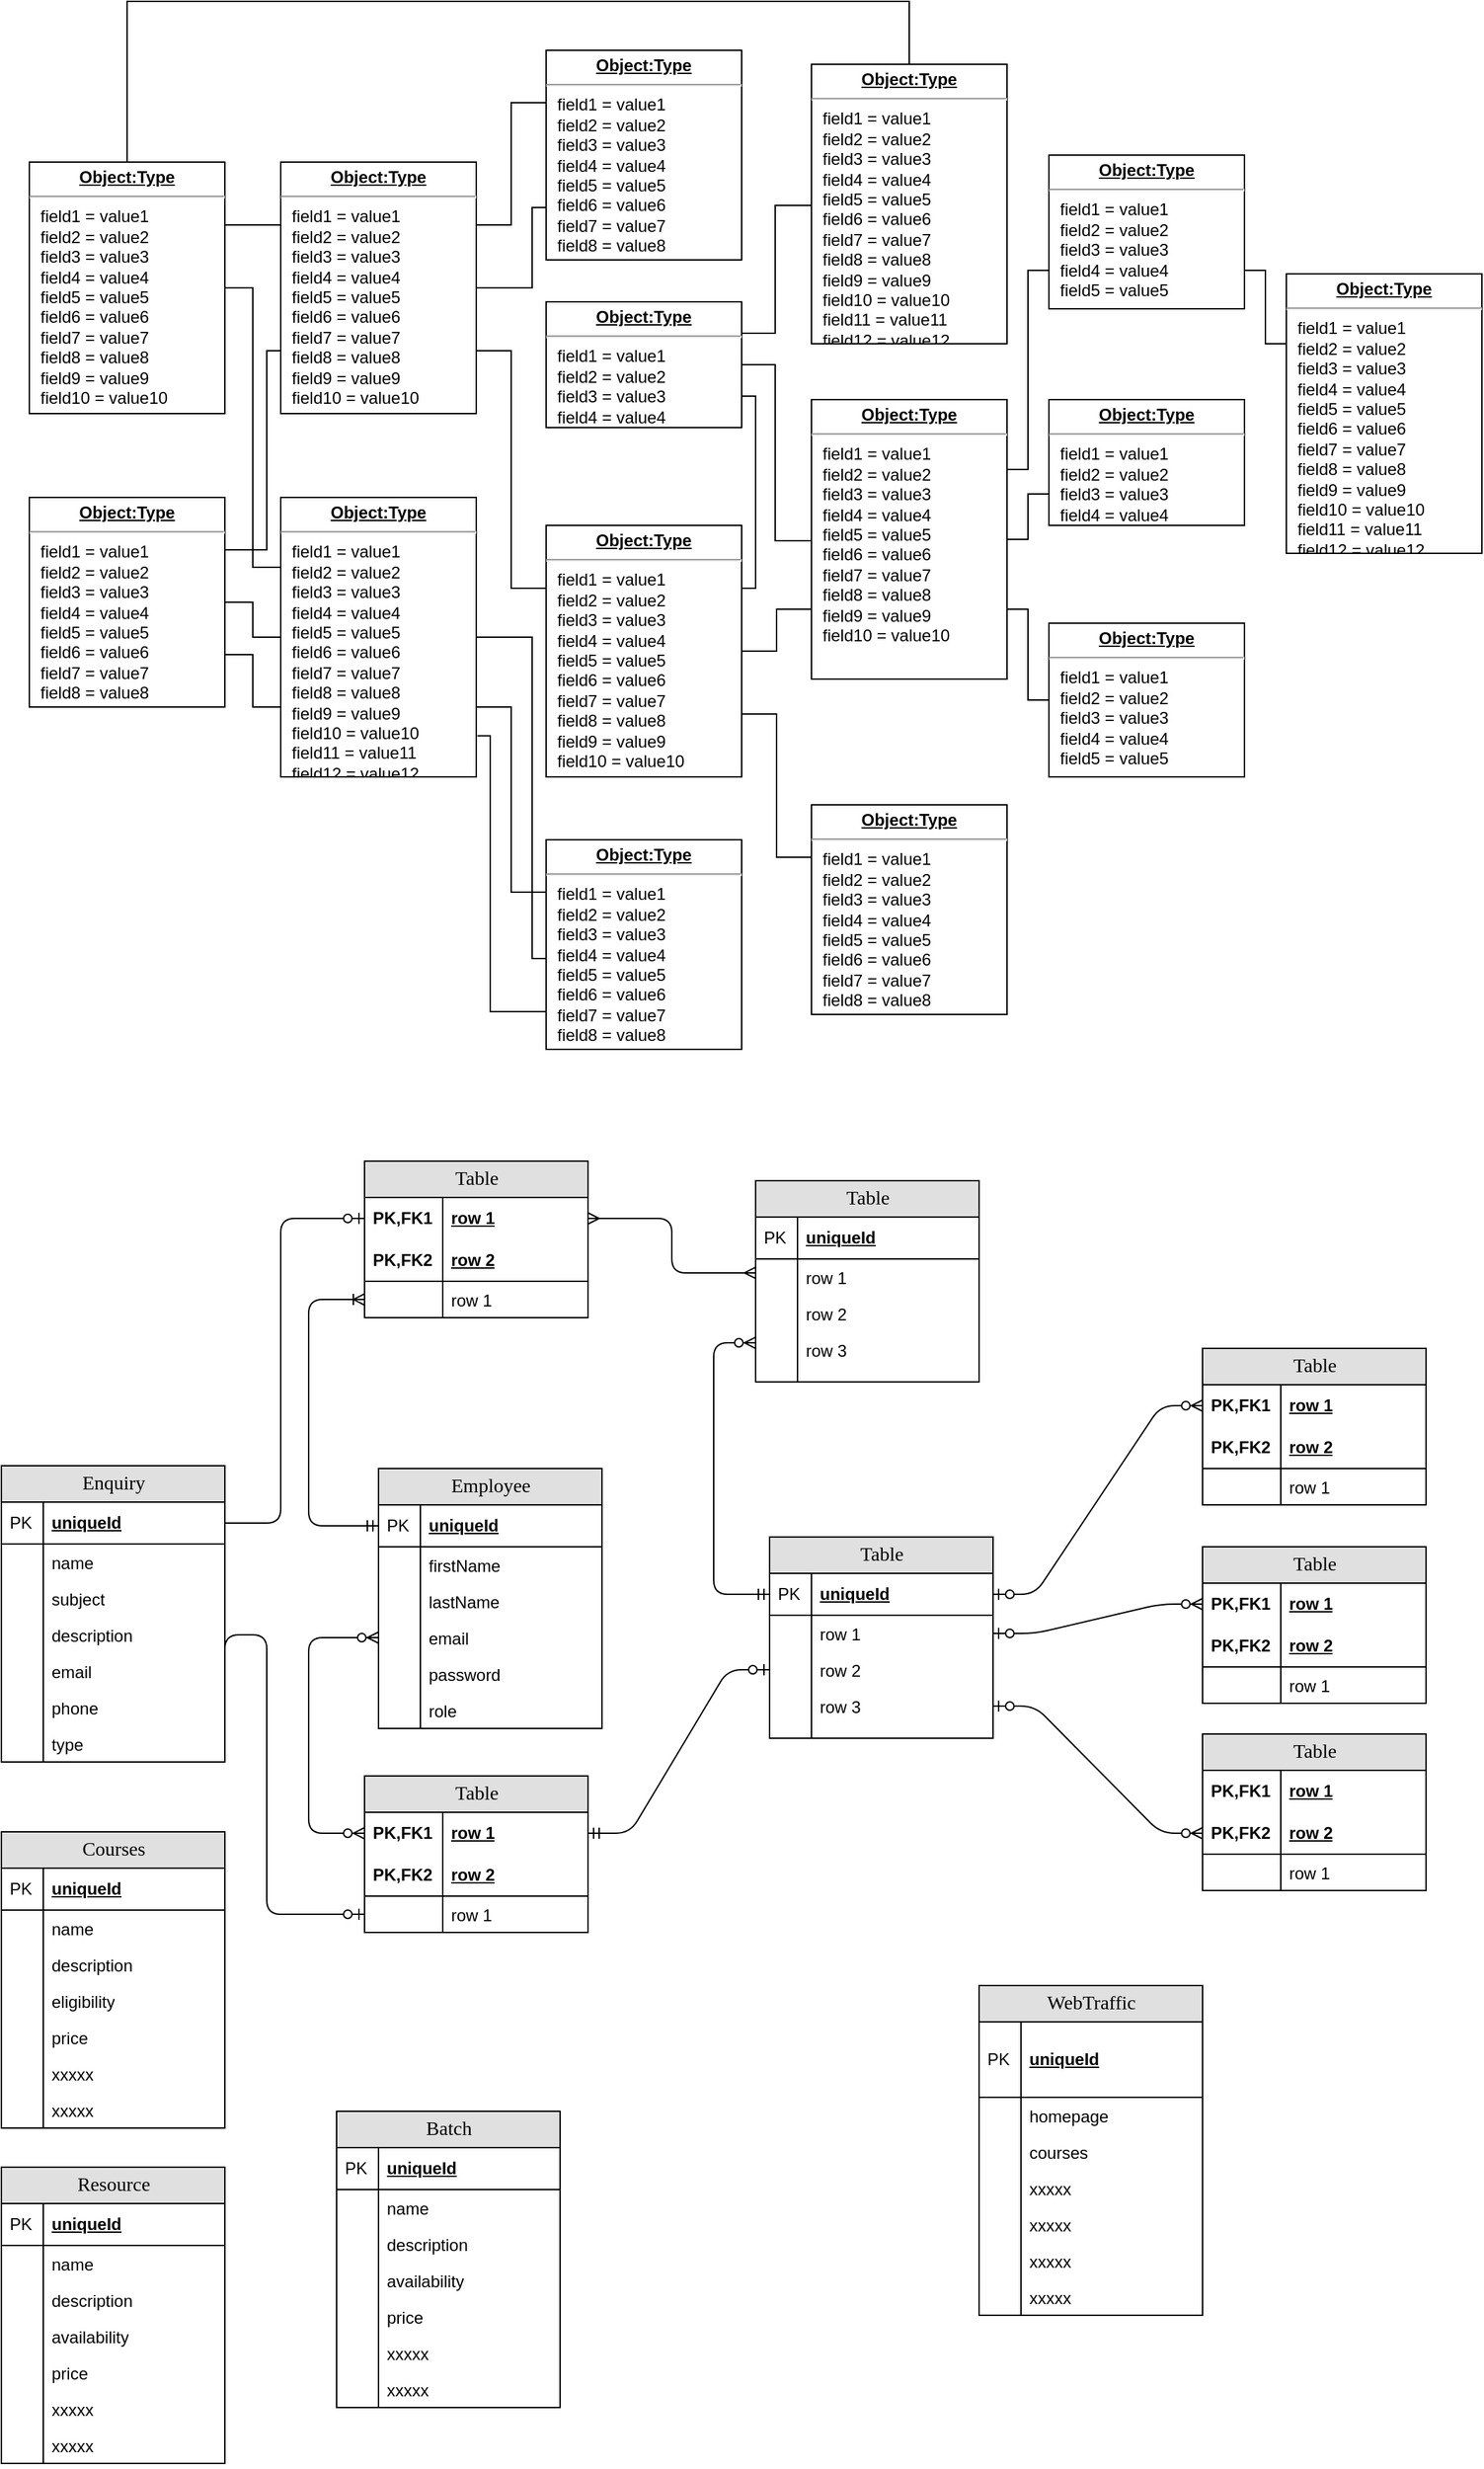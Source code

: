 <mxfile version="13.6.9" type="github">
  <diagram name="Page-1" id="a7904f86-f2b4-8e86-fa97-74104820619b">
    <mxGraphModel dx="1038" dy="621" grid="1" gridSize="10" guides="1" tooltips="1" connect="1" arrows="1" fold="1" page="1" pageScale="1" pageWidth="1100" pageHeight="850" background="#ffffff" math="0" shadow="0">
      <root>
        <mxCell id="0" />
        <mxCell id="1" parent="0" />
        <mxCell id="24794b860abc3c2d-30" style="edgeStyle=orthogonalEdgeStyle;rounded=0;html=1;labelBackgroundColor=none;endArrow=none;endFill=0;endSize=8;fontFamily=Verdana;fontSize=12;align=left;" parent="1" source="24794b860abc3c2d-1" target="24794b860abc3c2d-23" edge="1">
          <mxGeometry relative="1" as="geometry">
            <Array as="points">
              <mxPoint x="110" y="90" />
              <mxPoint x="670" y="90" />
            </Array>
          </mxGeometry>
        </mxCell>
        <mxCell id="24794b860abc3c2d-36" style="edgeStyle=orthogonalEdgeStyle;rounded=0;html=1;exitX=1;exitY=0.5;entryX=0;entryY=0.25;labelBackgroundColor=none;endArrow=none;endFill=0;endSize=8;fontFamily=Verdana;fontSize=12;align=left;" parent="1" source="24794b860abc3c2d-1" target="24794b860abc3c2d-18" edge="1">
          <mxGeometry relative="1" as="geometry" />
        </mxCell>
        <mxCell id="24794b860abc3c2d-1" value="&lt;p style=&quot;margin: 0px ; margin-top: 4px ; text-align: center ; text-decoration: underline&quot;&gt;&lt;b&gt;Object:Type&lt;/b&gt;&lt;/p&gt;&lt;hr&gt;&lt;p style=&quot;margin: 0px ; margin-left: 8px&quot;&gt;field1 = value1&lt;br&gt;field2 = value2&lt;br&gt;field3 = value3&lt;/p&gt;&lt;p style=&quot;margin: 0px ; margin-left: 8px&quot;&gt;field4 = value4&lt;br&gt;&lt;/p&gt;&lt;p style=&quot;margin: 0px ; margin-left: 8px&quot;&gt;field5 = value5&lt;br&gt;&lt;/p&gt;&lt;p style=&quot;margin: 0px ; margin-left: 8px&quot;&gt;field6 = value6&lt;br&gt;&lt;/p&gt;&lt;p style=&quot;margin: 0px ; margin-left: 8px&quot;&gt;field7 = value7&lt;br&gt;&lt;/p&gt;&lt;p style=&quot;margin: 0px ; margin-left: 8px&quot;&gt;field8 = value8&lt;br&gt;&lt;/p&gt;&lt;p style=&quot;margin: 0px ; margin-left: 8px&quot;&gt;field9 = value9&lt;br&gt;&lt;/p&gt;&lt;p style=&quot;margin: 0px ; margin-left: 8px&quot;&gt;field10 = value10&lt;/p&gt;" style="verticalAlign=top;align=left;overflow=fill;fontSize=12;fontFamily=Helvetica;html=1;rounded=0;shadow=0;comic=0;labelBackgroundColor=none;strokeWidth=1" parent="1" vertex="1">
          <mxGeometry x="40" y="205" width="140" height="180" as="geometry" />
        </mxCell>
        <mxCell id="24794b860abc3c2d-39" style="edgeStyle=orthogonalEdgeStyle;rounded=0;html=1;exitX=1;exitY=0.25;entryX=0;entryY=0.75;labelBackgroundColor=none;endArrow=none;endFill=0;endSize=8;fontFamily=Verdana;fontSize=12;align=left;" parent="1" source="24794b860abc3c2d-16" target="24794b860abc3c2d-17" edge="1">
          <mxGeometry relative="1" as="geometry">
            <Array as="points">
              <mxPoint x="210" y="483" />
              <mxPoint x="210" y="340" />
            </Array>
          </mxGeometry>
        </mxCell>
        <mxCell id="24794b860abc3c2d-16" value="&lt;p style=&quot;margin: 0px ; margin-top: 4px ; text-align: center ; text-decoration: underline&quot;&gt;&lt;b&gt;Object:Type&lt;/b&gt;&lt;/p&gt;&lt;hr&gt;&lt;p style=&quot;margin: 0px ; margin-left: 8px&quot;&gt;field1 = value1&lt;br&gt;field2 = value2&lt;br&gt;field3 = value3&lt;/p&gt;&lt;p style=&quot;margin: 0px ; margin-left: 8px&quot;&gt;field4 = value4&lt;br&gt;&lt;/p&gt;&lt;p style=&quot;margin: 0px ; margin-left: 8px&quot;&gt;field5 = value5&lt;br&gt;&lt;/p&gt;&lt;p style=&quot;margin: 0px ; margin-left: 8px&quot;&gt;field6 = value6&lt;br&gt;&lt;/p&gt;&lt;p style=&quot;margin: 0px ; margin-left: 8px&quot;&gt;field7 = value7&lt;br&gt;&lt;/p&gt;&lt;p style=&quot;margin: 0px ; margin-left: 8px&quot;&gt;field8 = value8&lt;/p&gt;" style="verticalAlign=top;align=left;overflow=fill;fontSize=12;fontFamily=Helvetica;html=1;rounded=0;shadow=0;comic=0;labelBackgroundColor=none;strokeWidth=1" parent="1" vertex="1">
          <mxGeometry x="40" y="445" width="140" height="150" as="geometry" />
        </mxCell>
        <mxCell id="24794b860abc3c2d-40" style="edgeStyle=orthogonalEdgeStyle;rounded=0;html=1;exitX=0;exitY=0.25;entryX=1;entryY=0.25;labelBackgroundColor=none;endArrow=none;endFill=0;endSize=8;fontFamily=Verdana;fontSize=12;align=left;" parent="1" source="24794b860abc3c2d-17" target="24794b860abc3c2d-1" edge="1">
          <mxGeometry relative="1" as="geometry" />
        </mxCell>
        <mxCell id="24794b860abc3c2d-41" style="edgeStyle=orthogonalEdgeStyle;rounded=0;html=1;exitX=1;exitY=0.25;entryX=0;entryY=0.25;labelBackgroundColor=none;endArrow=none;endFill=0;endSize=8;fontFamily=Verdana;fontSize=12;align=left;" parent="1" source="24794b860abc3c2d-17" target="24794b860abc3c2d-19" edge="1">
          <mxGeometry relative="1" as="geometry" />
        </mxCell>
        <mxCell id="24794b860abc3c2d-17" value="&lt;p style=&quot;margin: 0px ; margin-top: 4px ; text-align: center ; text-decoration: underline&quot;&gt;&lt;b&gt;Object:Type&lt;/b&gt;&lt;/p&gt;&lt;hr&gt;&lt;p style=&quot;margin: 0px ; margin-left: 8px&quot;&gt;field1 = value1&lt;br&gt;field2 = value2&lt;br&gt;field3 = value3&lt;/p&gt;&lt;p style=&quot;margin: 0px ; margin-left: 8px&quot;&gt;field4 = value4&lt;br&gt;&lt;/p&gt;&lt;p style=&quot;margin: 0px ; margin-left: 8px&quot;&gt;field5 = value5&lt;br&gt;&lt;/p&gt;&lt;p style=&quot;margin: 0px ; margin-left: 8px&quot;&gt;field6 = value6&lt;br&gt;&lt;/p&gt;&lt;p style=&quot;margin: 0px ; margin-left: 8px&quot;&gt;field7 = value7&lt;br&gt;&lt;/p&gt;&lt;p style=&quot;margin: 0px ; margin-left: 8px&quot;&gt;field8 = value8&lt;br&gt;&lt;/p&gt;&lt;p style=&quot;margin: 0px ; margin-left: 8px&quot;&gt;field9 = value9&lt;br&gt;&lt;/p&gt;&lt;p style=&quot;margin: 0px ; margin-left: 8px&quot;&gt;field10 = value10&lt;/p&gt;" style="verticalAlign=top;align=left;overflow=fill;fontSize=12;fontFamily=Helvetica;html=1;rounded=0;shadow=0;comic=0;labelBackgroundColor=none;strokeWidth=1" parent="1" vertex="1">
          <mxGeometry x="220" y="205" width="140" height="180" as="geometry" />
        </mxCell>
        <mxCell id="24794b860abc3c2d-37" style="edgeStyle=orthogonalEdgeStyle;rounded=0;html=1;exitX=0;exitY=0.75;entryX=1;entryY=0.75;labelBackgroundColor=none;endArrow=none;endFill=0;endSize=8;fontFamily=Verdana;fontSize=12;align=left;" parent="1" source="24794b860abc3c2d-18" target="24794b860abc3c2d-16" edge="1">
          <mxGeometry relative="1" as="geometry" />
        </mxCell>
        <mxCell id="24794b860abc3c2d-38" style="edgeStyle=orthogonalEdgeStyle;rounded=0;html=1;exitX=0;exitY=0.5;entryX=1;entryY=0.5;labelBackgroundColor=none;endArrow=none;endFill=0;endSize=8;fontFamily=Verdana;fontSize=12;align=left;" parent="1" source="24794b860abc3c2d-18" target="24794b860abc3c2d-16" edge="1">
          <mxGeometry relative="1" as="geometry" />
        </mxCell>
        <mxCell id="24794b860abc3c2d-18" value="&lt;p style=&quot;margin: 0px ; margin-top: 4px ; text-align: center ; text-decoration: underline&quot;&gt;&lt;b&gt;Object:Type&lt;/b&gt;&lt;/p&gt;&lt;hr&gt;&lt;p style=&quot;margin: 0px ; margin-left: 8px&quot;&gt;field1 = value1&lt;br&gt;field2 = value2&lt;br&gt;field3 = value3&lt;/p&gt;&lt;p style=&quot;margin: 0px ; margin-left: 8px&quot;&gt;field4 = value4&lt;br&gt;&lt;/p&gt;&lt;p style=&quot;margin: 0px ; margin-left: 8px&quot;&gt;field5 = value5&lt;br&gt;&lt;/p&gt;&lt;p style=&quot;margin: 0px ; margin-left: 8px&quot;&gt;field6 = value6&lt;br&gt;&lt;/p&gt;&lt;p style=&quot;margin: 0px ; margin-left: 8px&quot;&gt;field7 = value7&lt;br&gt;&lt;/p&gt;&lt;p style=&quot;margin: 0px ; margin-left: 8px&quot;&gt;field8 = value8&lt;br&gt;&lt;/p&gt;&lt;p style=&quot;margin: 0px ; margin-left: 8px&quot;&gt;field9 = value9&lt;br&gt;&lt;/p&gt;&lt;p style=&quot;margin: 0px ; margin-left: 8px&quot;&gt;field10 = value10&lt;br&gt;&lt;/p&gt;&lt;p style=&quot;margin: 0px ; margin-left: 8px&quot;&gt;field11 = value11&lt;br&gt;&lt;/p&gt;&lt;p style=&quot;margin: 0px ; margin-left: 8px&quot;&gt;field12 = value12&lt;/p&gt;" style="verticalAlign=top;align=left;overflow=fill;fontSize=12;fontFamily=Helvetica;html=1;rounded=0;shadow=0;comic=0;labelBackgroundColor=none;strokeWidth=1" parent="1" vertex="1">
          <mxGeometry x="220" y="445" width="140" height="200" as="geometry" />
        </mxCell>
        <mxCell id="24794b860abc3c2d-42" style="edgeStyle=orthogonalEdgeStyle;rounded=0;html=1;exitX=0;exitY=0.75;entryX=1;entryY=0.5;labelBackgroundColor=none;endArrow=none;endFill=0;endSize=8;fontFamily=Verdana;fontSize=12;align=left;" parent="1" source="24794b860abc3c2d-19" target="24794b860abc3c2d-17" edge="1">
          <mxGeometry relative="1" as="geometry">
            <Array as="points">
              <mxPoint x="400" y="238" />
              <mxPoint x="400" y="295" />
            </Array>
          </mxGeometry>
        </mxCell>
        <mxCell id="24794b860abc3c2d-19" value="&lt;p style=&quot;margin: 0px ; margin-top: 4px ; text-align: center ; text-decoration: underline&quot;&gt;&lt;b&gt;Object:Type&lt;/b&gt;&lt;/p&gt;&lt;hr&gt;&lt;p style=&quot;margin: 0px ; margin-left: 8px&quot;&gt;field1 = value1&lt;br&gt;field2 = value2&lt;br&gt;field3 = value3&lt;/p&gt;&lt;p style=&quot;margin: 0px ; margin-left: 8px&quot;&gt;field4 = value4&lt;br&gt;&lt;/p&gt;&lt;p style=&quot;margin: 0px ; margin-left: 8px&quot;&gt;field5 = value5&lt;br&gt;&lt;/p&gt;&lt;p style=&quot;margin: 0px ; margin-left: 8px&quot;&gt;field6 = value6&lt;br&gt;&lt;/p&gt;&lt;p style=&quot;margin: 0px ; margin-left: 8px&quot;&gt;field7 = value7&lt;br&gt;&lt;/p&gt;&lt;p style=&quot;margin: 0px ; margin-left: 8px&quot;&gt;field8 = value8&lt;/p&gt;" style="verticalAlign=top;align=left;overflow=fill;fontSize=12;fontFamily=Helvetica;html=1;rounded=0;shadow=0;comic=0;labelBackgroundColor=none;strokeWidth=1" parent="1" vertex="1">
          <mxGeometry x="410" y="125" width="140" height="150" as="geometry" />
        </mxCell>
        <mxCell id="24794b860abc3c2d-32" style="edgeStyle=orthogonalEdgeStyle;rounded=0;html=1;labelBackgroundColor=none;endArrow=none;endFill=0;endSize=8;fontFamily=Verdana;fontSize=12;align=left;exitX=1;exitY=0.5;" parent="1" source="24794b860abc3c2d-20" target="24794b860abc3c2d-24" edge="1">
          <mxGeometry relative="1" as="geometry">
            <Array as="points">
              <mxPoint x="574" y="350" />
              <mxPoint x="574" y="476" />
            </Array>
          </mxGeometry>
        </mxCell>
        <mxCell id="24794b860abc3c2d-20" value="&lt;p style=&quot;margin: 0px ; margin-top: 4px ; text-align: center ; text-decoration: underline&quot;&gt;&lt;b&gt;Object:Type&lt;/b&gt;&lt;/p&gt;&lt;hr&gt;&lt;p style=&quot;margin: 0px ; margin-left: 8px&quot;&gt;field1 = value1&lt;br&gt;field2 = value2&lt;br&gt;field3 = value3&lt;/p&gt;&lt;p style=&quot;margin: 0px ; margin-left: 8px&quot;&gt;field4 = value4&lt;/p&gt;" style="verticalAlign=top;align=left;overflow=fill;fontSize=12;fontFamily=Helvetica;html=1;rounded=0;shadow=0;comic=0;labelBackgroundColor=none;strokeWidth=1" parent="1" vertex="1">
          <mxGeometry x="410" y="305" width="140" height="90" as="geometry" />
        </mxCell>
        <mxCell id="24794b860abc3c2d-33" style="edgeStyle=orthogonalEdgeStyle;rounded=0;html=1;exitX=1;exitY=0.5;entryX=0;entryY=0.75;labelBackgroundColor=none;endArrow=none;endFill=0;endSize=8;fontFamily=Verdana;fontSize=12;align=left;" parent="1" source="24794b860abc3c2d-21" target="24794b860abc3c2d-24" edge="1">
          <mxGeometry relative="1" as="geometry">
            <Array as="points">
              <mxPoint x="575" y="555" />
              <mxPoint x="575" y="525" />
            </Array>
          </mxGeometry>
        </mxCell>
        <mxCell id="24794b860abc3c2d-35" style="edgeStyle=orthogonalEdgeStyle;rounded=0;html=1;exitX=1;exitY=0.25;entryX=1;entryY=0.75;labelBackgroundColor=none;endArrow=none;endFill=0;endSize=8;fontFamily=Verdana;fontSize=12;align=left;" parent="1" source="24794b860abc3c2d-21" target="24794b860abc3c2d-20" edge="1">
          <mxGeometry relative="1" as="geometry" />
        </mxCell>
        <mxCell id="24794b860abc3c2d-48" style="edgeStyle=orthogonalEdgeStyle;rounded=0;html=1;exitX=0;exitY=0.25;entryX=1;entryY=0.75;labelBackgroundColor=none;endArrow=none;endFill=0;endSize=8;fontFamily=Verdana;fontSize=12;align=left;" parent="1" source="24794b860abc3c2d-21" target="24794b860abc3c2d-17" edge="1">
          <mxGeometry relative="1" as="geometry" />
        </mxCell>
        <mxCell id="24794b860abc3c2d-21" value="&lt;p style=&quot;margin: 0px ; margin-top: 4px ; text-align: center ; text-decoration: underline&quot;&gt;&lt;b&gt;Object:Type&lt;/b&gt;&lt;/p&gt;&lt;hr&gt;&lt;p style=&quot;margin: 0px ; margin-left: 8px&quot;&gt;field1 = value1&lt;br&gt;field2 = value2&lt;br&gt;field3 = value3&lt;/p&gt;&lt;p style=&quot;margin: 0px ; margin-left: 8px&quot;&gt;field4 = value4&lt;br&gt;&lt;/p&gt;&lt;p style=&quot;margin: 0px ; margin-left: 8px&quot;&gt;field5 = value5&lt;br&gt;&lt;/p&gt;&lt;p style=&quot;margin: 0px ; margin-left: 8px&quot;&gt;field6 = value6&lt;br&gt;&lt;/p&gt;&lt;p style=&quot;margin: 0px ; margin-left: 8px&quot;&gt;field7 = value7&lt;br&gt;&lt;/p&gt;&lt;p style=&quot;margin: 0px ; margin-left: 8px&quot;&gt;field8 = value8&lt;br&gt;&lt;/p&gt;&lt;p style=&quot;margin: 0px ; margin-left: 8px&quot;&gt;field9 = value9&lt;br&gt;&lt;/p&gt;&lt;p style=&quot;margin: 0px ; margin-left: 8px&quot;&gt;field10 = value10&lt;/p&gt;" style="verticalAlign=top;align=left;overflow=fill;fontSize=12;fontFamily=Helvetica;html=1;rounded=0;shadow=0;comic=0;labelBackgroundColor=none;strokeWidth=1" parent="1" vertex="1">
          <mxGeometry x="410" y="465" width="140" height="180" as="geometry" />
        </mxCell>
        <mxCell id="24794b860abc3c2d-47" style="edgeStyle=orthogonalEdgeStyle;rounded=0;html=1;exitX=0;exitY=0.25;entryX=1;entryY=0.75;labelBackgroundColor=none;endArrow=none;endFill=0;endSize=8;fontFamily=Verdana;fontSize=12;align=left;" parent="1" source="24794b860abc3c2d-22" target="24794b860abc3c2d-18" edge="1">
          <mxGeometry relative="1" as="geometry" />
        </mxCell>
        <mxCell id="24794b860abc3c2d-50" style="edgeStyle=orthogonalEdgeStyle;rounded=0;html=1;exitX=0;exitY=0.75;entryX=1.006;entryY=0.853;entryPerimeter=0;labelBackgroundColor=none;endArrow=none;endFill=0;endSize=8;fontFamily=Verdana;fontSize=12;align=left;" parent="1" source="24794b860abc3c2d-22" target="24794b860abc3c2d-18" edge="1">
          <mxGeometry relative="1" as="geometry">
            <Array as="points">
              <mxPoint x="370" y="813" />
              <mxPoint x="370" y="615" />
            </Array>
          </mxGeometry>
        </mxCell>
        <mxCell id="24794b860abc3c2d-51" style="edgeStyle=orthogonalEdgeStyle;rounded=0;html=1;exitX=0;exitY=0.5;entryX=1;entryY=0.5;labelBackgroundColor=none;endArrow=none;endFill=0;endSize=8;fontFamily=Verdana;fontSize=12;align=left;" parent="1" source="24794b860abc3c2d-22" target="24794b860abc3c2d-18" edge="1">
          <mxGeometry relative="1" as="geometry">
            <Array as="points">
              <mxPoint x="400" y="775" />
              <mxPoint x="400" y="545" />
            </Array>
          </mxGeometry>
        </mxCell>
        <mxCell id="24794b860abc3c2d-22" value="&lt;p style=&quot;margin: 0px ; margin-top: 4px ; text-align: center ; text-decoration: underline&quot;&gt;&lt;b&gt;Object:Type&lt;/b&gt;&lt;/p&gt;&lt;hr&gt;&lt;p style=&quot;margin: 0px ; margin-left: 8px&quot;&gt;field1 = value1&lt;br&gt;field2 = value2&lt;br&gt;field3 = value3&lt;/p&gt;&lt;p style=&quot;margin: 0px ; margin-left: 8px&quot;&gt;field4 = value4&lt;br&gt;&lt;/p&gt;&lt;p style=&quot;margin: 0px ; margin-left: 8px&quot;&gt;field5 = value5&lt;br&gt;&lt;/p&gt;&lt;p style=&quot;margin: 0px ; margin-left: 8px&quot;&gt;field6 = value6&lt;br&gt;&lt;/p&gt;&lt;p style=&quot;margin: 0px ; margin-left: 8px&quot;&gt;field7 = value7&lt;br&gt;&lt;/p&gt;&lt;p style=&quot;margin: 0px ; margin-left: 8px&quot;&gt;field8 = value8&lt;/p&gt;" style="verticalAlign=top;align=left;overflow=fill;fontSize=12;fontFamily=Helvetica;html=1;rounded=0;shadow=0;comic=0;labelBackgroundColor=none;strokeWidth=1" parent="1" vertex="1">
          <mxGeometry x="410" y="690" width="140" height="150" as="geometry" />
        </mxCell>
        <mxCell id="24794b860abc3c2d-31" style="edgeStyle=orthogonalEdgeStyle;rounded=0;html=1;labelBackgroundColor=none;endArrow=none;endFill=0;endSize=8;fontFamily=Verdana;fontSize=12;align=left;entryX=1;entryY=0.25;" parent="1" source="24794b860abc3c2d-23" target="24794b860abc3c2d-20" edge="1">
          <mxGeometry relative="1" as="geometry">
            <Array as="points">
              <mxPoint x="574" y="236" />
              <mxPoint x="574" y="327" />
            </Array>
          </mxGeometry>
        </mxCell>
        <mxCell id="24794b860abc3c2d-23" value="&lt;p style=&quot;margin: 0px ; margin-top: 4px ; text-align: center ; text-decoration: underline&quot;&gt;&lt;b&gt;Object:Type&lt;/b&gt;&lt;/p&gt;&lt;hr&gt;&lt;p style=&quot;margin: 0px ; margin-left: 8px&quot;&gt;field1 = value1&lt;br&gt;field2 = value2&lt;br&gt;field3 = value3&lt;/p&gt;&lt;p style=&quot;margin: 0px ; margin-left: 8px&quot;&gt;field4 = value4&lt;br&gt;&lt;/p&gt;&lt;p style=&quot;margin: 0px ; margin-left: 8px&quot;&gt;field5 = value5&lt;br&gt;&lt;/p&gt;&lt;p style=&quot;margin: 0px ; margin-left: 8px&quot;&gt;field6 = value6&lt;br&gt;&lt;/p&gt;&lt;p style=&quot;margin: 0px ; margin-left: 8px&quot;&gt;field7 = value7&lt;br&gt;&lt;/p&gt;&lt;p style=&quot;margin: 0px ; margin-left: 8px&quot;&gt;field8 = value8&lt;br&gt;&lt;/p&gt;&lt;p style=&quot;margin: 0px ; margin-left: 8px&quot;&gt;field9 = value9&lt;br&gt;&lt;/p&gt;&lt;p style=&quot;margin: 0px ; margin-left: 8px&quot;&gt;field10 = value10&lt;br&gt;&lt;/p&gt;&lt;p style=&quot;margin: 0px ; margin-left: 8px&quot;&gt;field11 = value11&lt;br&gt;&lt;/p&gt;&lt;p style=&quot;margin: 0px ; margin-left: 8px&quot;&gt;field12 = value12&lt;/p&gt;" style="verticalAlign=top;align=left;overflow=fill;fontSize=12;fontFamily=Helvetica;html=1;rounded=0;shadow=0;comic=0;labelBackgroundColor=none;strokeWidth=1" parent="1" vertex="1">
          <mxGeometry x="600" y="135" width="140" height="200" as="geometry" />
        </mxCell>
        <mxCell id="24794b860abc3c2d-44" style="edgeStyle=orthogonalEdgeStyle;rounded=0;html=1;exitX=1;exitY=0.25;entryX=0;entryY=0.75;labelBackgroundColor=none;endArrow=none;endFill=0;endSize=8;fontFamily=Verdana;fontSize=12;align=left;" parent="1" source="24794b860abc3c2d-24" target="24794b860abc3c2d-26" edge="1">
          <mxGeometry relative="1" as="geometry" />
        </mxCell>
        <mxCell id="24794b860abc3c2d-45" style="edgeStyle=orthogonalEdgeStyle;rounded=0;html=1;exitX=1;exitY=0.5;entryX=0;entryY=0.75;labelBackgroundColor=none;endArrow=none;endFill=0;endSize=8;fontFamily=Verdana;fontSize=12;align=left;" parent="1" source="24794b860abc3c2d-24" target="24794b860abc3c2d-27" edge="1">
          <mxGeometry relative="1" as="geometry" />
        </mxCell>
        <mxCell id="24794b860abc3c2d-46" style="edgeStyle=orthogonalEdgeStyle;rounded=0;html=1;exitX=1;exitY=0.75;entryX=0;entryY=0.5;labelBackgroundColor=none;endArrow=none;endFill=0;endSize=8;fontFamily=Verdana;fontSize=12;align=left;" parent="1" source="24794b860abc3c2d-24" target="24794b860abc3c2d-28" edge="1">
          <mxGeometry relative="1" as="geometry" />
        </mxCell>
        <mxCell id="24794b860abc3c2d-24" value="&lt;p style=&quot;margin: 0px ; margin-top: 4px ; text-align: center ; text-decoration: underline&quot;&gt;&lt;b&gt;Object:Type&lt;/b&gt;&lt;/p&gt;&lt;hr&gt;&lt;p style=&quot;margin: 0px ; margin-left: 8px&quot;&gt;field1 = value1&lt;br&gt;field2 = value2&lt;br&gt;field3 = value3&lt;/p&gt;&lt;p style=&quot;margin: 0px ; margin-left: 8px&quot;&gt;field4 = value4&lt;br&gt;&lt;/p&gt;&lt;p style=&quot;margin: 0px ; margin-left: 8px&quot;&gt;field5 = value5&lt;br&gt;&lt;/p&gt;&lt;p style=&quot;margin: 0px ; margin-left: 8px&quot;&gt;field6 = value6&lt;br&gt;&lt;/p&gt;&lt;p style=&quot;margin: 0px ; margin-left: 8px&quot;&gt;field7 = value7&lt;br&gt;&lt;/p&gt;&lt;p style=&quot;margin: 0px ; margin-left: 8px&quot;&gt;field8 = value8&lt;br&gt;&lt;/p&gt;&lt;p style=&quot;margin: 0px ; margin-left: 8px&quot;&gt;field9 = value9&lt;br&gt;&lt;/p&gt;&lt;p style=&quot;margin: 0px ; margin-left: 8px&quot;&gt;field10 = value10&lt;/p&gt;" style="verticalAlign=top;align=left;overflow=fill;fontSize=12;fontFamily=Helvetica;html=1;rounded=0;shadow=0;comic=0;labelBackgroundColor=none;strokeWidth=1" parent="1" vertex="1">
          <mxGeometry x="600" y="375" width="140" height="200" as="geometry" />
        </mxCell>
        <mxCell id="24794b860abc3c2d-49" style="edgeStyle=orthogonalEdgeStyle;rounded=0;html=1;exitX=0;exitY=0.25;entryX=1;entryY=0.75;labelBackgroundColor=none;endArrow=none;endFill=0;endSize=8;fontFamily=Verdana;fontSize=12;align=left;" parent="1" source="24794b860abc3c2d-25" target="24794b860abc3c2d-21" edge="1">
          <mxGeometry relative="1" as="geometry" />
        </mxCell>
        <mxCell id="24794b860abc3c2d-25" value="&lt;p style=&quot;margin: 0px ; margin-top: 4px ; text-align: center ; text-decoration: underline&quot;&gt;&lt;b&gt;Object:Type&lt;/b&gt;&lt;/p&gt;&lt;hr&gt;&lt;p style=&quot;margin: 0px ; margin-left: 8px&quot;&gt;field1 = value1&lt;br&gt;field2 = value2&lt;br&gt;field3 = value3&lt;/p&gt;&lt;p style=&quot;margin: 0px ; margin-left: 8px&quot;&gt;field4 = value4&lt;br&gt;&lt;/p&gt;&lt;p style=&quot;margin: 0px ; margin-left: 8px&quot;&gt;field5 = value5&lt;br&gt;&lt;/p&gt;&lt;p style=&quot;margin: 0px ; margin-left: 8px&quot;&gt;field6 = value6&lt;br&gt;&lt;/p&gt;&lt;p style=&quot;margin: 0px ; margin-left: 8px&quot;&gt;field7 = value7&lt;br&gt;&lt;/p&gt;&lt;p style=&quot;margin: 0px ; margin-left: 8px&quot;&gt;field8 = value8&lt;/p&gt;" style="verticalAlign=top;align=left;overflow=fill;fontSize=12;fontFamily=Helvetica;html=1;rounded=0;shadow=0;comic=0;labelBackgroundColor=none;strokeWidth=1" parent="1" vertex="1">
          <mxGeometry x="600" y="665" width="140" height="150" as="geometry" />
        </mxCell>
        <mxCell id="24794b860abc3c2d-43" style="edgeStyle=orthogonalEdgeStyle;rounded=0;html=1;exitX=1;exitY=0.75;entryX=0;entryY=0.25;labelBackgroundColor=none;endArrow=none;endFill=0;endSize=8;fontFamily=Verdana;fontSize=12;align=left;" parent="1" source="24794b860abc3c2d-26" target="24794b860abc3c2d-29" edge="1">
          <mxGeometry relative="1" as="geometry" />
        </mxCell>
        <mxCell id="24794b860abc3c2d-26" value="&lt;p style=&quot;margin: 0px ; margin-top: 4px ; text-align: center ; text-decoration: underline&quot;&gt;&lt;b&gt;Object:Type&lt;/b&gt;&lt;/p&gt;&lt;hr&gt;&lt;p style=&quot;margin: 0px ; margin-left: 8px&quot;&gt;field1 = value1&lt;br&gt;field2 = value2&lt;br&gt;field3 = value3&lt;/p&gt;&lt;p style=&quot;margin: 0px ; margin-left: 8px&quot;&gt;field4 = value4&lt;br&gt;&lt;/p&gt;&lt;p style=&quot;margin: 0px ; margin-left: 8px&quot;&gt;field5 = value5&lt;/p&gt;" style="verticalAlign=top;align=left;overflow=fill;fontSize=12;fontFamily=Helvetica;html=1;rounded=0;shadow=0;comic=0;labelBackgroundColor=none;strokeWidth=1" parent="1" vertex="1">
          <mxGeometry x="770" y="200" width="140" height="110" as="geometry" />
        </mxCell>
        <mxCell id="24794b860abc3c2d-27" value="&lt;p style=&quot;margin: 0px ; margin-top: 4px ; text-align: center ; text-decoration: underline&quot;&gt;&lt;b&gt;Object:Type&lt;/b&gt;&lt;/p&gt;&lt;hr&gt;&lt;p style=&quot;margin: 0px ; margin-left: 8px&quot;&gt;field1 = value1&lt;br&gt;field2 = value2&lt;br&gt;field3 = value3&lt;/p&gt;&lt;p style=&quot;margin: 0px ; margin-left: 8px&quot;&gt;field4 = value4&lt;/p&gt;" style="verticalAlign=top;align=left;overflow=fill;fontSize=12;fontFamily=Helvetica;html=1;rounded=0;shadow=0;comic=0;labelBackgroundColor=none;strokeWidth=1" parent="1" vertex="1">
          <mxGeometry x="770" y="375" width="140" height="90" as="geometry" />
        </mxCell>
        <mxCell id="24794b860abc3c2d-28" value="&lt;p style=&quot;margin: 0px ; margin-top: 4px ; text-align: center ; text-decoration: underline&quot;&gt;&lt;b&gt;Object:Type&lt;/b&gt;&lt;/p&gt;&lt;hr&gt;&lt;p style=&quot;margin: 0px ; margin-left: 8px&quot;&gt;field1 = value1&lt;br&gt;field2 = value2&lt;br&gt;field3 = value3&lt;/p&gt;&lt;p style=&quot;margin: 0px ; margin-left: 8px&quot;&gt;field4 = value4&lt;br&gt;&lt;/p&gt;&lt;p style=&quot;margin: 0px ; margin-left: 8px&quot;&gt;field5 = value5&lt;/p&gt;" style="verticalAlign=top;align=left;overflow=fill;fontSize=12;fontFamily=Helvetica;html=1;rounded=0;shadow=0;comic=0;labelBackgroundColor=none;strokeWidth=1" parent="1" vertex="1">
          <mxGeometry x="770" y="535" width="140" height="110" as="geometry" />
        </mxCell>
        <mxCell id="24794b860abc3c2d-29" value="&lt;p style=&quot;margin: 0px ; margin-top: 4px ; text-align: center ; text-decoration: underline&quot;&gt;&lt;b&gt;Object:Type&lt;/b&gt;&lt;/p&gt;&lt;hr&gt;&lt;p style=&quot;margin: 0px ; margin-left: 8px&quot;&gt;field1 = value1&lt;br&gt;field2 = value2&lt;br&gt;field3 = value3&lt;/p&gt;&lt;p style=&quot;margin: 0px ; margin-left: 8px&quot;&gt;field4 = value4&lt;br&gt;&lt;/p&gt;&lt;p style=&quot;margin: 0px ; margin-left: 8px&quot;&gt;field5 = value5&lt;br&gt;&lt;/p&gt;&lt;p style=&quot;margin: 0px ; margin-left: 8px&quot;&gt;field6 = value6&lt;br&gt;&lt;/p&gt;&lt;p style=&quot;margin: 0px ; margin-left: 8px&quot;&gt;field7 = value7&lt;br&gt;&lt;/p&gt;&lt;p style=&quot;margin: 0px ; margin-left: 8px&quot;&gt;field8 = value8&lt;br&gt;&lt;/p&gt;&lt;p style=&quot;margin: 0px ; margin-left: 8px&quot;&gt;field9 = value9&lt;br&gt;&lt;/p&gt;&lt;p style=&quot;margin: 0px ; margin-left: 8px&quot;&gt;field10 = value10&lt;br&gt;&lt;/p&gt;&lt;p style=&quot;margin: 0px ; margin-left: 8px&quot;&gt;field11 = value11&lt;br&gt;&lt;/p&gt;&lt;p style=&quot;margin: 0px ; margin-left: 8px&quot;&gt;field12 = value12&lt;/p&gt;" style="verticalAlign=top;align=left;overflow=fill;fontSize=12;fontFamily=Helvetica;html=1;rounded=0;shadow=0;comic=0;labelBackgroundColor=none;strokeWidth=1" parent="1" vertex="1">
          <mxGeometry x="940" y="285" width="140" height="200" as="geometry" />
        </mxCell>
        <mxCell id="QbshzU4DQmxqSAbO1JOp-55" value="" style="edgeStyle=orthogonalEdgeStyle;html=1;endArrow=ERoneToMany;startArrow=ERmandOne;labelBackgroundColor=none;fontFamily=Verdana;fontSize=14;entryX=0;entryY=0.5;exitX=0;exitY=0.5;" parent="1" source="QbshzU4DQmxqSAbO1JOp-20" target="QbshzU4DQmxqSAbO1JOp-6" edge="1">
          <mxGeometry width="100" height="100" relative="1" as="geometry">
            <mxPoint x="90" y="1210" as="sourcePoint" />
            <mxPoint x="190" y="1110" as="targetPoint" />
            <Array as="points">
              <mxPoint x="240" y="1181" />
              <mxPoint x="240" y="1019" />
            </Array>
          </mxGeometry>
        </mxCell>
        <mxCell id="QbshzU4DQmxqSAbO1JOp-56" value="" style="edgeStyle=orthogonalEdgeStyle;html=1;endArrow=ERzeroToMany;endFill=1;startArrow=ERzeroToMany;labelBackgroundColor=none;fontFamily=Verdana;fontSize=14;entryX=0;entryY=0.5;exitX=0;exitY=0.5;" parent="1" source="QbshzU4DQmxqSAbO1JOp-49" target="QbshzU4DQmxqSAbO1JOp-26" edge="1">
          <mxGeometry width="100" height="100" relative="1" as="geometry">
            <mxPoint x="110" y="1430" as="sourcePoint" />
            <mxPoint x="210" y="1330" as="targetPoint" />
            <Array as="points">
              <mxPoint x="240" y="1401" />
              <mxPoint x="240" y="1261" />
            </Array>
          </mxGeometry>
        </mxCell>
        <mxCell id="QbshzU4DQmxqSAbO1JOp-57" value="" style="edgeStyle=orthogonalEdgeStyle;html=1;endArrow=ERmany;startArrow=ERmany;labelBackgroundColor=none;fontFamily=Verdana;fontSize=14;entryX=1;entryY=0.5;exitX=0;exitY=0.383;exitPerimeter=0;" parent="1" source="QbshzU4DQmxqSAbO1JOp-11" target="QbshzU4DQmxqSAbO1JOp-2" edge="1">
          <mxGeometry width="100" height="100" relative="1" as="geometry">
            <mxPoint x="550" y="1000" as="sourcePoint" />
            <mxPoint x="570" y="1090" as="targetPoint" />
            <Array as="points">
              <mxPoint x="500" y="1000" />
              <mxPoint x="500" y="961" />
            </Array>
          </mxGeometry>
        </mxCell>
        <mxCell id="QbshzU4DQmxqSAbO1JOp-58" value="" style="edgeStyle=orthogonalEdgeStyle;html=1;endArrow=ERzeroToMany;startArrow=ERmandOne;labelBackgroundColor=none;fontFamily=Verdana;fontSize=14;entryX=0;entryY=0.308;entryPerimeter=0;exitX=0;exitY=0.5;" parent="1" source="QbshzU4DQmxqSAbO1JOp-31" target="QbshzU4DQmxqSAbO1JOp-15" edge="1">
          <mxGeometry width="100" height="100" relative="1" as="geometry">
            <mxPoint x="460" y="1200" as="sourcePoint" />
            <mxPoint x="560" y="1100" as="targetPoint" />
            <Array as="points">
              <mxPoint x="530" y="1230" />
              <mxPoint x="530" y="1050" />
            </Array>
          </mxGeometry>
        </mxCell>
        <mxCell id="QbshzU4DQmxqSAbO1JOp-59" value="" style="edgeStyle=entityRelationEdgeStyle;html=1;endArrow=ERzeroToOne;startArrow=ERmandOne;labelBackgroundColor=none;fontFamily=Verdana;fontSize=14;exitX=1;exitY=0.5;entryX=0;entryY=0.5;" parent="1" source="QbshzU4DQmxqSAbO1JOp-49" target="QbshzU4DQmxqSAbO1JOp-35" edge="1">
          <mxGeometry width="100" height="100" relative="1" as="geometry">
            <mxPoint x="590" y="1500" as="sourcePoint" />
            <mxPoint x="690" y="1400" as="targetPoint" />
          </mxGeometry>
        </mxCell>
        <mxCell id="QbshzU4DQmxqSAbO1JOp-60" value="" style="edgeStyle=entityRelationEdgeStyle;html=1;endArrow=ERzeroToMany;startArrow=ERzeroToOne;labelBackgroundColor=none;fontFamily=Verdana;fontSize=14;entryX=0;entryY=0.5;exitX=1;exitY=0.5;" parent="1" source="QbshzU4DQmxqSAbO1JOp-31" target="QbshzU4DQmxqSAbO1JOp-42" edge="1">
          <mxGeometry width="100" height="100" relative="1" as="geometry">
            <mxPoint x="840" y="1380" as="sourcePoint" />
            <mxPoint x="940" y="1280" as="targetPoint" />
          </mxGeometry>
        </mxCell>
        <mxCell id="QbshzU4DQmxqSAbO1JOp-75" value="" style="edgeStyle=entityRelationEdgeStyle;html=1;endArrow=ERzeroToMany;startArrow=ERzeroToOne;labelBackgroundColor=none;fontFamily=Verdana;fontSize=14;entryX=0;entryY=0.5;exitX=1;exitY=0.5;" parent="1" source="QbshzU4DQmxqSAbO1JOp-33" target="QbshzU4DQmxqSAbO1JOp-62" edge="1">
          <mxGeometry width="100" height="100" relative="1" as="geometry">
            <mxPoint x="739.765" y="1239.529" as="sourcePoint" />
            <mxPoint x="890.353" y="1105.412" as="targetPoint" />
          </mxGeometry>
        </mxCell>
        <mxCell id="QbshzU4DQmxqSAbO1JOp-76" value="" style="edgeStyle=entityRelationEdgeStyle;html=1;endArrow=ERzeroToMany;startArrow=ERzeroToOne;labelBackgroundColor=none;fontFamily=Verdana;fontSize=14;entryX=0;entryY=0.5;exitX=1;exitY=0.5;" parent="1" source="QbshzU4DQmxqSAbO1JOp-37" target="QbshzU4DQmxqSAbO1JOp-71" edge="1">
          <mxGeometry width="100" height="100" relative="1" as="geometry">
            <mxPoint x="749.765" y="1249.529" as="sourcePoint" />
            <mxPoint x="900.353" y="1115.412" as="targetPoint" />
          </mxGeometry>
        </mxCell>
        <mxCell id="QbshzU4DQmxqSAbO1JOp-88" value="" style="edgeStyle=orthogonalEdgeStyle;html=1;endArrow=ERzeroToOne;endFill=1;labelBackgroundColor=none;fontFamily=Verdana;fontSize=14;entryX=0;entryY=0.5;exitX=1;exitY=0.5;" parent="1" source="QbshzU4DQmxqSAbO1JOp-78" target="QbshzU4DQmxqSAbO1JOp-2" edge="1">
          <mxGeometry width="100" height="100" relative="1" as="geometry">
            <mxPoint x="60" y="1080" as="sourcePoint" />
            <mxPoint x="160" y="980" as="targetPoint" />
            <Array as="points">
              <mxPoint x="220" y="1179" />
              <mxPoint x="220" y="961" />
            </Array>
          </mxGeometry>
        </mxCell>
        <mxCell id="QbshzU4DQmxqSAbO1JOp-89" value="" style="edgeStyle=orthogonalEdgeStyle;html=1;endArrow=ERzeroToOne;endFill=1;labelBackgroundColor=none;fontFamily=Verdana;fontSize=14;entryX=0;entryY=0.5;exitX=1;exitY=0.5;" parent="1" source="QbshzU4DQmxqSAbO1JOp-84" target="QbshzU4DQmxqSAbO1JOp-53" edge="1">
          <mxGeometry width="100" height="100" relative="1" as="geometry">
            <mxPoint x="190.353" y="1188.941" as="sourcePoint" />
            <mxPoint x="290.353" y="971.294" as="targetPoint" />
            <Array as="points">
              <mxPoint x="210" y="1259" />
              <mxPoint x="210" y="1459" />
            </Array>
          </mxGeometry>
        </mxCell>
        <mxCell id="QbshzU4DQmxqSAbO1JOp-1" value="Table" style="swimlane;html=1;fontStyle=0;childLayout=stackLayout;horizontal=1;startSize=26;fillColor=#e0e0e0;horizontalStack=0;resizeParent=1;resizeLast=0;collapsible=1;marginBottom=0;swimlaneFillColor=#ffffff;align=center;rounded=0;shadow=0;comic=0;labelBackgroundColor=none;strokeWidth=1;fontFamily=Verdana;fontSize=14" parent="1" vertex="1">
          <mxGeometry x="280" y="920" width="160" height="112" as="geometry" />
        </mxCell>
        <mxCell id="QbshzU4DQmxqSAbO1JOp-2" value="row 1" style="shape=partialRectangle;top=0;left=0;right=0;bottom=0;html=1;align=left;verticalAlign=middle;fillColor=none;spacingLeft=60;spacingRight=4;whiteSpace=wrap;overflow=hidden;rotatable=0;points=[[0,0.5],[1,0.5]];portConstraint=eastwest;dropTarget=0;fontStyle=5;" parent="QbshzU4DQmxqSAbO1JOp-1" vertex="1">
          <mxGeometry y="26" width="160" height="30" as="geometry" />
        </mxCell>
        <mxCell id="QbshzU4DQmxqSAbO1JOp-3" value="PK,FK1" style="shape=partialRectangle;fontStyle=1;top=0;left=0;bottom=0;html=1;fillColor=none;align=left;verticalAlign=middle;spacingLeft=4;spacingRight=4;whiteSpace=wrap;overflow=hidden;rotatable=0;points=[];portConstraint=eastwest;part=1;" parent="QbshzU4DQmxqSAbO1JOp-2" vertex="1" connectable="0">
          <mxGeometry width="56" height="30" as="geometry" />
        </mxCell>
        <mxCell id="QbshzU4DQmxqSAbO1JOp-4" value="row 2" style="shape=partialRectangle;top=0;left=0;right=0;bottom=1;html=1;align=left;verticalAlign=middle;fillColor=none;spacingLeft=60;spacingRight=4;whiteSpace=wrap;overflow=hidden;rotatable=0;points=[[0,0.5],[1,0.5]];portConstraint=eastwest;dropTarget=0;fontStyle=5;" parent="QbshzU4DQmxqSAbO1JOp-1" vertex="1">
          <mxGeometry y="56" width="160" height="30" as="geometry" />
        </mxCell>
        <mxCell id="QbshzU4DQmxqSAbO1JOp-5" value="PK,FK2" style="shape=partialRectangle;fontStyle=1;top=0;left=0;bottom=0;html=1;fillColor=none;align=left;verticalAlign=middle;spacingLeft=4;spacingRight=4;whiteSpace=wrap;overflow=hidden;rotatable=0;points=[];portConstraint=eastwest;part=1;" parent="QbshzU4DQmxqSAbO1JOp-4" vertex="1" connectable="0">
          <mxGeometry width="56" height="30" as="geometry" />
        </mxCell>
        <mxCell id="QbshzU4DQmxqSAbO1JOp-6" value="row 1" style="shape=partialRectangle;top=0;left=0;right=0;bottom=0;html=1;align=left;verticalAlign=top;fillColor=none;spacingLeft=60;spacingRight=4;whiteSpace=wrap;overflow=hidden;rotatable=0;points=[[0,0.5],[1,0.5]];portConstraint=eastwest;dropTarget=0;" parent="QbshzU4DQmxqSAbO1JOp-1" vertex="1">
          <mxGeometry y="86" width="160" height="26" as="geometry" />
        </mxCell>
        <mxCell id="QbshzU4DQmxqSAbO1JOp-7" value="" style="shape=partialRectangle;top=0;left=0;bottom=0;html=1;fillColor=none;align=left;verticalAlign=top;spacingLeft=4;spacingRight=4;whiteSpace=wrap;overflow=hidden;rotatable=0;points=[];portConstraint=eastwest;part=1;" parent="QbshzU4DQmxqSAbO1JOp-6" vertex="1" connectable="0">
          <mxGeometry width="56" height="26" as="geometry" />
        </mxCell>
        <mxCell id="QbshzU4DQmxqSAbO1JOp-8" value="Table" style="swimlane;html=1;fontStyle=0;childLayout=stackLayout;horizontal=1;startSize=26;fillColor=#e0e0e0;horizontalStack=0;resizeParent=1;resizeLast=0;collapsible=1;marginBottom=0;swimlaneFillColor=#ffffff;align=center;rounded=0;shadow=0;comic=0;labelBackgroundColor=none;strokeWidth=1;fontFamily=Verdana;fontSize=14;swimlaneLine=1;" parent="1" vertex="1">
          <mxGeometry x="560" y="934" width="160" height="144" as="geometry" />
        </mxCell>
        <mxCell id="QbshzU4DQmxqSAbO1JOp-9" value="uniqueId" style="shape=partialRectangle;top=0;left=0;right=0;bottom=1;html=1;align=left;verticalAlign=middle;fillColor=none;spacingLeft=34;spacingRight=4;whiteSpace=wrap;overflow=hidden;rotatable=0;points=[[0,0.5],[1,0.5]];portConstraint=eastwest;dropTarget=0;fontStyle=5;" parent="QbshzU4DQmxqSAbO1JOp-8" vertex="1">
          <mxGeometry y="26" width="160" height="30" as="geometry" />
        </mxCell>
        <mxCell id="QbshzU4DQmxqSAbO1JOp-10" value="PK" style="shape=partialRectangle;top=0;left=0;bottom=0;html=1;fillColor=none;align=left;verticalAlign=middle;spacingLeft=4;spacingRight=4;whiteSpace=wrap;overflow=hidden;rotatable=0;points=[];portConstraint=eastwest;part=1;" parent="QbshzU4DQmxqSAbO1JOp-9" vertex="1" connectable="0">
          <mxGeometry width="30" height="30" as="geometry" />
        </mxCell>
        <mxCell id="QbshzU4DQmxqSAbO1JOp-11" value="row 1" style="shape=partialRectangle;top=0;left=0;right=0;bottom=0;html=1;align=left;verticalAlign=top;fillColor=none;spacingLeft=34;spacingRight=4;whiteSpace=wrap;overflow=hidden;rotatable=0;points=[[0,0.5],[1,0.5]];portConstraint=eastwest;dropTarget=0;" parent="QbshzU4DQmxqSAbO1JOp-8" vertex="1">
          <mxGeometry y="56" width="160" height="26" as="geometry" />
        </mxCell>
        <mxCell id="QbshzU4DQmxqSAbO1JOp-12" value="" style="shape=partialRectangle;top=0;left=0;bottom=0;html=1;fillColor=none;align=left;verticalAlign=top;spacingLeft=4;spacingRight=4;whiteSpace=wrap;overflow=hidden;rotatable=0;points=[];portConstraint=eastwest;part=1;" parent="QbshzU4DQmxqSAbO1JOp-11" vertex="1" connectable="0">
          <mxGeometry width="30" height="26" as="geometry" />
        </mxCell>
        <mxCell id="QbshzU4DQmxqSAbO1JOp-13" value="row 2" style="shape=partialRectangle;top=0;left=0;right=0;bottom=0;html=1;align=left;verticalAlign=top;fillColor=none;spacingLeft=34;spacingRight=4;whiteSpace=wrap;overflow=hidden;rotatable=0;points=[[0,0.5],[1,0.5]];portConstraint=eastwest;dropTarget=0;" parent="QbshzU4DQmxqSAbO1JOp-8" vertex="1">
          <mxGeometry y="82" width="160" height="26" as="geometry" />
        </mxCell>
        <mxCell id="QbshzU4DQmxqSAbO1JOp-14" value="" style="shape=partialRectangle;top=0;left=0;bottom=0;html=1;fillColor=none;align=left;verticalAlign=top;spacingLeft=4;spacingRight=4;whiteSpace=wrap;overflow=hidden;rotatable=0;points=[];portConstraint=eastwest;part=1;" parent="QbshzU4DQmxqSAbO1JOp-13" vertex="1" connectable="0">
          <mxGeometry width="30" height="26" as="geometry" />
        </mxCell>
        <mxCell id="QbshzU4DQmxqSAbO1JOp-15" value="row 3" style="shape=partialRectangle;top=0;left=0;right=0;bottom=0;html=1;align=left;verticalAlign=top;fillColor=none;spacingLeft=34;spacingRight=4;whiteSpace=wrap;overflow=hidden;rotatable=0;points=[[0,0.5],[1,0.5]];portConstraint=eastwest;dropTarget=0;" parent="QbshzU4DQmxqSAbO1JOp-8" vertex="1">
          <mxGeometry y="108" width="160" height="26" as="geometry" />
        </mxCell>
        <mxCell id="QbshzU4DQmxqSAbO1JOp-16" value="" style="shape=partialRectangle;top=0;left=0;bottom=0;html=1;fillColor=none;align=left;verticalAlign=top;spacingLeft=4;spacingRight=4;whiteSpace=wrap;overflow=hidden;rotatable=0;points=[];portConstraint=eastwest;part=1;" parent="QbshzU4DQmxqSAbO1JOp-15" vertex="1" connectable="0">
          <mxGeometry width="30" height="26" as="geometry" />
        </mxCell>
        <mxCell id="QbshzU4DQmxqSAbO1JOp-17" value="" style="shape=partialRectangle;top=0;left=0;right=0;bottom=0;html=1;align=left;verticalAlign=top;fillColor=none;spacingLeft=34;spacingRight=4;whiteSpace=wrap;overflow=hidden;rotatable=0;points=[[0,0.5],[1,0.5]];portConstraint=eastwest;dropTarget=0;" parent="QbshzU4DQmxqSAbO1JOp-8" vertex="1">
          <mxGeometry y="134" width="160" height="10" as="geometry" />
        </mxCell>
        <mxCell id="QbshzU4DQmxqSAbO1JOp-18" value="" style="shape=partialRectangle;top=0;left=0;bottom=0;html=1;fillColor=none;align=left;verticalAlign=top;spacingLeft=4;spacingRight=4;whiteSpace=wrap;overflow=hidden;rotatable=0;points=[];portConstraint=eastwest;part=1;" parent="QbshzU4DQmxqSAbO1JOp-17" vertex="1" connectable="0">
          <mxGeometry width="30" height="10" as="geometry" />
        </mxCell>
        <mxCell id="QbshzU4DQmxqSAbO1JOp-30" value="Table" style="swimlane;html=1;fontStyle=0;childLayout=stackLayout;horizontal=1;startSize=26;fillColor=#e0e0e0;horizontalStack=0;resizeParent=1;resizeLast=0;collapsible=1;marginBottom=0;swimlaneFillColor=#ffffff;align=center;rounded=0;shadow=0;comic=0;labelBackgroundColor=none;strokeWidth=1;fontFamily=Verdana;fontSize=14" parent="1" vertex="1">
          <mxGeometry x="570" y="1189" width="160" height="144" as="geometry" />
        </mxCell>
        <mxCell id="QbshzU4DQmxqSAbO1JOp-31" value="uniqueId" style="shape=partialRectangle;top=0;left=0;right=0;bottom=1;html=1;align=left;verticalAlign=middle;fillColor=none;spacingLeft=34;spacingRight=4;whiteSpace=wrap;overflow=hidden;rotatable=0;points=[[0,0.5],[1,0.5]];portConstraint=eastwest;dropTarget=0;fontStyle=5;" parent="QbshzU4DQmxqSAbO1JOp-30" vertex="1">
          <mxGeometry y="26" width="160" height="30" as="geometry" />
        </mxCell>
        <mxCell id="QbshzU4DQmxqSAbO1JOp-32" value="PK" style="shape=partialRectangle;top=0;left=0;bottom=0;html=1;fillColor=none;align=left;verticalAlign=middle;spacingLeft=4;spacingRight=4;whiteSpace=wrap;overflow=hidden;rotatable=0;points=[];portConstraint=eastwest;part=1;" parent="QbshzU4DQmxqSAbO1JOp-31" vertex="1" connectable="0">
          <mxGeometry width="30" height="30" as="geometry" />
        </mxCell>
        <mxCell id="QbshzU4DQmxqSAbO1JOp-33" value="row 1" style="shape=partialRectangle;top=0;left=0;right=0;bottom=0;html=1;align=left;verticalAlign=top;fillColor=none;spacingLeft=34;spacingRight=4;whiteSpace=wrap;overflow=hidden;rotatable=0;points=[[0,0.5],[1,0.5]];portConstraint=eastwest;dropTarget=0;" parent="QbshzU4DQmxqSAbO1JOp-30" vertex="1">
          <mxGeometry y="56" width="160" height="26" as="geometry" />
        </mxCell>
        <mxCell id="QbshzU4DQmxqSAbO1JOp-34" value="" style="shape=partialRectangle;top=0;left=0;bottom=0;html=1;fillColor=none;align=left;verticalAlign=top;spacingLeft=4;spacingRight=4;whiteSpace=wrap;overflow=hidden;rotatable=0;points=[];portConstraint=eastwest;part=1;" parent="QbshzU4DQmxqSAbO1JOp-33" vertex="1" connectable="0">
          <mxGeometry width="30" height="26" as="geometry" />
        </mxCell>
        <mxCell id="QbshzU4DQmxqSAbO1JOp-35" value="row 2" style="shape=partialRectangle;top=0;left=0;right=0;bottom=0;html=1;align=left;verticalAlign=top;fillColor=none;spacingLeft=34;spacingRight=4;whiteSpace=wrap;overflow=hidden;rotatable=0;points=[[0,0.5],[1,0.5]];portConstraint=eastwest;dropTarget=0;" parent="QbshzU4DQmxqSAbO1JOp-30" vertex="1">
          <mxGeometry y="82" width="160" height="26" as="geometry" />
        </mxCell>
        <mxCell id="QbshzU4DQmxqSAbO1JOp-36" value="" style="shape=partialRectangle;top=0;left=0;bottom=0;html=1;fillColor=none;align=left;verticalAlign=top;spacingLeft=4;spacingRight=4;whiteSpace=wrap;overflow=hidden;rotatable=0;points=[];portConstraint=eastwest;part=1;" parent="QbshzU4DQmxqSAbO1JOp-35" vertex="1" connectable="0">
          <mxGeometry width="30" height="26" as="geometry" />
        </mxCell>
        <mxCell id="QbshzU4DQmxqSAbO1JOp-37" value="row 3" style="shape=partialRectangle;top=0;left=0;right=0;bottom=0;html=1;align=left;verticalAlign=top;fillColor=none;spacingLeft=34;spacingRight=4;whiteSpace=wrap;overflow=hidden;rotatable=0;points=[[0,0.5],[1,0.5]];portConstraint=eastwest;dropTarget=0;" parent="QbshzU4DQmxqSAbO1JOp-30" vertex="1">
          <mxGeometry y="108" width="160" height="26" as="geometry" />
        </mxCell>
        <mxCell id="QbshzU4DQmxqSAbO1JOp-38" value="" style="shape=partialRectangle;top=0;left=0;bottom=0;html=1;fillColor=none;align=left;verticalAlign=top;spacingLeft=4;spacingRight=4;whiteSpace=wrap;overflow=hidden;rotatable=0;points=[];portConstraint=eastwest;part=1;" parent="QbshzU4DQmxqSAbO1JOp-37" vertex="1" connectable="0">
          <mxGeometry width="30" height="26" as="geometry" />
        </mxCell>
        <mxCell id="QbshzU4DQmxqSAbO1JOp-39" value="" style="shape=partialRectangle;top=0;left=0;right=0;bottom=0;html=1;align=left;verticalAlign=top;fillColor=none;spacingLeft=34;spacingRight=4;whiteSpace=wrap;overflow=hidden;rotatable=0;points=[[0,0.5],[1,0.5]];portConstraint=eastwest;dropTarget=0;" parent="QbshzU4DQmxqSAbO1JOp-30" vertex="1">
          <mxGeometry y="134" width="160" height="10" as="geometry" />
        </mxCell>
        <mxCell id="QbshzU4DQmxqSAbO1JOp-40" value="" style="shape=partialRectangle;top=0;left=0;bottom=0;html=1;fillColor=none;align=left;verticalAlign=top;spacingLeft=4;spacingRight=4;whiteSpace=wrap;overflow=hidden;rotatable=0;points=[];portConstraint=eastwest;part=1;" parent="QbshzU4DQmxqSAbO1JOp-39" vertex="1" connectable="0">
          <mxGeometry width="30" height="10" as="geometry" />
        </mxCell>
        <mxCell id="QbshzU4DQmxqSAbO1JOp-41" value="Table" style="swimlane;html=1;fontStyle=0;childLayout=stackLayout;horizontal=1;startSize=26;fillColor=#e0e0e0;horizontalStack=0;resizeParent=1;resizeLast=0;collapsible=1;marginBottom=0;swimlaneFillColor=#ffffff;align=center;rounded=0;shadow=0;comic=0;labelBackgroundColor=none;strokeWidth=1;fontFamily=Verdana;fontSize=14" parent="1" vertex="1">
          <mxGeometry x="880" y="1054" width="160" height="112" as="geometry" />
        </mxCell>
        <mxCell id="QbshzU4DQmxqSAbO1JOp-42" value="row 1" style="shape=partialRectangle;top=0;left=0;right=0;bottom=0;html=1;align=left;verticalAlign=middle;fillColor=none;spacingLeft=60;spacingRight=4;whiteSpace=wrap;overflow=hidden;rotatable=0;points=[[0,0.5],[1,0.5]];portConstraint=eastwest;dropTarget=0;fontStyle=5;" parent="QbshzU4DQmxqSAbO1JOp-41" vertex="1">
          <mxGeometry y="26" width="160" height="30" as="geometry" />
        </mxCell>
        <mxCell id="QbshzU4DQmxqSAbO1JOp-43" value="PK,FK1" style="shape=partialRectangle;fontStyle=1;top=0;left=0;bottom=0;html=1;fillColor=none;align=left;verticalAlign=middle;spacingLeft=4;spacingRight=4;whiteSpace=wrap;overflow=hidden;rotatable=0;points=[];portConstraint=eastwest;part=1;" parent="QbshzU4DQmxqSAbO1JOp-42" vertex="1" connectable="0">
          <mxGeometry width="56" height="30" as="geometry" />
        </mxCell>
        <mxCell id="QbshzU4DQmxqSAbO1JOp-44" value="row 2" style="shape=partialRectangle;top=0;left=0;right=0;bottom=1;html=1;align=left;verticalAlign=middle;fillColor=none;spacingLeft=60;spacingRight=4;whiteSpace=wrap;overflow=hidden;rotatable=0;points=[[0,0.5],[1,0.5]];portConstraint=eastwest;dropTarget=0;fontStyle=5;" parent="QbshzU4DQmxqSAbO1JOp-41" vertex="1">
          <mxGeometry y="56" width="160" height="30" as="geometry" />
        </mxCell>
        <mxCell id="QbshzU4DQmxqSAbO1JOp-45" value="PK,FK2" style="shape=partialRectangle;fontStyle=1;top=0;left=0;bottom=0;html=1;fillColor=none;align=left;verticalAlign=middle;spacingLeft=4;spacingRight=4;whiteSpace=wrap;overflow=hidden;rotatable=0;points=[];portConstraint=eastwest;part=1;" parent="QbshzU4DQmxqSAbO1JOp-44" vertex="1" connectable="0">
          <mxGeometry width="56" height="30" as="geometry" />
        </mxCell>
        <mxCell id="QbshzU4DQmxqSAbO1JOp-46" value="row 1" style="shape=partialRectangle;top=0;left=0;right=0;bottom=0;html=1;align=left;verticalAlign=top;fillColor=none;spacingLeft=60;spacingRight=4;whiteSpace=wrap;overflow=hidden;rotatable=0;points=[[0,0.5],[1,0.5]];portConstraint=eastwest;dropTarget=0;" parent="QbshzU4DQmxqSAbO1JOp-41" vertex="1">
          <mxGeometry y="86" width="160" height="26" as="geometry" />
        </mxCell>
        <mxCell id="QbshzU4DQmxqSAbO1JOp-47" value="" style="shape=partialRectangle;top=0;left=0;bottom=0;html=1;fillColor=none;align=left;verticalAlign=top;spacingLeft=4;spacingRight=4;whiteSpace=wrap;overflow=hidden;rotatable=0;points=[];portConstraint=eastwest;part=1;" parent="QbshzU4DQmxqSAbO1JOp-46" vertex="1" connectable="0">
          <mxGeometry width="56" height="26" as="geometry" />
        </mxCell>
        <mxCell id="QbshzU4DQmxqSAbO1JOp-48" value="Table" style="swimlane;html=1;fontStyle=0;childLayout=stackLayout;horizontal=1;startSize=26;fillColor=#e0e0e0;horizontalStack=0;resizeParent=1;resizeLast=0;collapsible=1;marginBottom=0;swimlaneFillColor=#ffffff;align=center;rounded=0;shadow=0;comic=0;labelBackgroundColor=none;strokeWidth=1;fontFamily=Verdana;fontSize=14" parent="1" vertex="1">
          <mxGeometry x="280" y="1360" width="160" height="112" as="geometry" />
        </mxCell>
        <mxCell id="QbshzU4DQmxqSAbO1JOp-49" value="row 1" style="shape=partialRectangle;top=0;left=0;right=0;bottom=0;html=1;align=left;verticalAlign=middle;fillColor=none;spacingLeft=60;spacingRight=4;whiteSpace=wrap;overflow=hidden;rotatable=0;points=[[0,0.5],[1,0.5]];portConstraint=eastwest;dropTarget=0;fontStyle=5;" parent="QbshzU4DQmxqSAbO1JOp-48" vertex="1">
          <mxGeometry y="26" width="160" height="30" as="geometry" />
        </mxCell>
        <mxCell id="QbshzU4DQmxqSAbO1JOp-50" value="PK,FK1" style="shape=partialRectangle;fontStyle=1;top=0;left=0;bottom=0;html=1;fillColor=none;align=left;verticalAlign=middle;spacingLeft=4;spacingRight=4;whiteSpace=wrap;overflow=hidden;rotatable=0;points=[];portConstraint=eastwest;part=1;" parent="QbshzU4DQmxqSAbO1JOp-49" vertex="1" connectable="0">
          <mxGeometry width="56" height="30" as="geometry" />
        </mxCell>
        <mxCell id="QbshzU4DQmxqSAbO1JOp-51" value="row 2" style="shape=partialRectangle;top=0;left=0;right=0;bottom=1;html=1;align=left;verticalAlign=middle;fillColor=none;spacingLeft=60;spacingRight=4;whiteSpace=wrap;overflow=hidden;rotatable=0;points=[[0,0.5],[1,0.5]];portConstraint=eastwest;dropTarget=0;fontStyle=5;" parent="QbshzU4DQmxqSAbO1JOp-48" vertex="1">
          <mxGeometry y="56" width="160" height="30" as="geometry" />
        </mxCell>
        <mxCell id="QbshzU4DQmxqSAbO1JOp-52" value="PK,FK2" style="shape=partialRectangle;fontStyle=1;top=0;left=0;bottom=0;html=1;fillColor=none;align=left;verticalAlign=middle;spacingLeft=4;spacingRight=4;whiteSpace=wrap;overflow=hidden;rotatable=0;points=[];portConstraint=eastwest;part=1;" parent="QbshzU4DQmxqSAbO1JOp-51" vertex="1" connectable="0">
          <mxGeometry width="56" height="30" as="geometry" />
        </mxCell>
        <mxCell id="QbshzU4DQmxqSAbO1JOp-53" value="row 1" style="shape=partialRectangle;top=0;left=0;right=0;bottom=0;html=1;align=left;verticalAlign=top;fillColor=none;spacingLeft=60;spacingRight=4;whiteSpace=wrap;overflow=hidden;rotatable=0;points=[[0,0.5],[1,0.5]];portConstraint=eastwest;dropTarget=0;" parent="QbshzU4DQmxqSAbO1JOp-48" vertex="1">
          <mxGeometry y="86" width="160" height="26" as="geometry" />
        </mxCell>
        <mxCell id="QbshzU4DQmxqSAbO1JOp-54" value="" style="shape=partialRectangle;top=0;left=0;bottom=0;html=1;fillColor=none;align=left;verticalAlign=top;spacingLeft=4;spacingRight=4;whiteSpace=wrap;overflow=hidden;rotatable=0;points=[];portConstraint=eastwest;part=1;" parent="QbshzU4DQmxqSAbO1JOp-53" vertex="1" connectable="0">
          <mxGeometry width="56" height="26" as="geometry" />
        </mxCell>
        <mxCell id="QbshzU4DQmxqSAbO1JOp-61" value="Table" style="swimlane;html=1;fontStyle=0;childLayout=stackLayout;horizontal=1;startSize=26;fillColor=#e0e0e0;horizontalStack=0;resizeParent=1;resizeLast=0;collapsible=1;marginBottom=0;swimlaneFillColor=#ffffff;align=center;rounded=0;shadow=0;comic=0;labelBackgroundColor=none;strokeWidth=1;fontFamily=Verdana;fontSize=14" parent="1" vertex="1">
          <mxGeometry x="880" y="1196" width="160" height="112" as="geometry" />
        </mxCell>
        <mxCell id="QbshzU4DQmxqSAbO1JOp-62" value="row 1" style="shape=partialRectangle;top=0;left=0;right=0;bottom=0;html=1;align=left;verticalAlign=middle;fillColor=none;spacingLeft=60;spacingRight=4;whiteSpace=wrap;overflow=hidden;rotatable=0;points=[[0,0.5],[1,0.5]];portConstraint=eastwest;dropTarget=0;fontStyle=5;" parent="QbshzU4DQmxqSAbO1JOp-61" vertex="1">
          <mxGeometry y="26" width="160" height="30" as="geometry" />
        </mxCell>
        <mxCell id="QbshzU4DQmxqSAbO1JOp-63" value="PK,FK1" style="shape=partialRectangle;fontStyle=1;top=0;left=0;bottom=0;html=1;fillColor=none;align=left;verticalAlign=middle;spacingLeft=4;spacingRight=4;whiteSpace=wrap;overflow=hidden;rotatable=0;points=[];portConstraint=eastwest;part=1;" parent="QbshzU4DQmxqSAbO1JOp-62" vertex="1" connectable="0">
          <mxGeometry width="56" height="30" as="geometry" />
        </mxCell>
        <mxCell id="QbshzU4DQmxqSAbO1JOp-64" value="row 2" style="shape=partialRectangle;top=0;left=0;right=0;bottom=1;html=1;align=left;verticalAlign=middle;fillColor=none;spacingLeft=60;spacingRight=4;whiteSpace=wrap;overflow=hidden;rotatable=0;points=[[0,0.5],[1,0.5]];portConstraint=eastwest;dropTarget=0;fontStyle=5;" parent="QbshzU4DQmxqSAbO1JOp-61" vertex="1">
          <mxGeometry y="56" width="160" height="30" as="geometry" />
        </mxCell>
        <mxCell id="QbshzU4DQmxqSAbO1JOp-65" value="PK,FK2" style="shape=partialRectangle;fontStyle=1;top=0;left=0;bottom=0;html=1;fillColor=none;align=left;verticalAlign=middle;spacingLeft=4;spacingRight=4;whiteSpace=wrap;overflow=hidden;rotatable=0;points=[];portConstraint=eastwest;part=1;" parent="QbshzU4DQmxqSAbO1JOp-64" vertex="1" connectable="0">
          <mxGeometry width="56" height="30" as="geometry" />
        </mxCell>
        <mxCell id="QbshzU4DQmxqSAbO1JOp-66" value="row 1" style="shape=partialRectangle;top=0;left=0;right=0;bottom=0;html=1;align=left;verticalAlign=top;fillColor=none;spacingLeft=60;spacingRight=4;whiteSpace=wrap;overflow=hidden;rotatable=0;points=[[0,0.5],[1,0.5]];portConstraint=eastwest;dropTarget=0;" parent="QbshzU4DQmxqSAbO1JOp-61" vertex="1">
          <mxGeometry y="86" width="160" height="26" as="geometry" />
        </mxCell>
        <mxCell id="QbshzU4DQmxqSAbO1JOp-67" value="" style="shape=partialRectangle;top=0;left=0;bottom=0;html=1;fillColor=none;align=left;verticalAlign=top;spacingLeft=4;spacingRight=4;whiteSpace=wrap;overflow=hidden;rotatable=0;points=[];portConstraint=eastwest;part=1;" parent="QbshzU4DQmxqSAbO1JOp-66" vertex="1" connectable="0">
          <mxGeometry width="56" height="26" as="geometry" />
        </mxCell>
        <mxCell id="QbshzU4DQmxqSAbO1JOp-68" value="Table" style="swimlane;html=1;fontStyle=0;childLayout=stackLayout;horizontal=1;startSize=26;fillColor=#e0e0e0;horizontalStack=0;resizeParent=1;resizeLast=0;collapsible=1;marginBottom=0;swimlaneFillColor=#ffffff;align=center;rounded=0;shadow=0;comic=0;labelBackgroundColor=none;strokeWidth=1;fontFamily=Verdana;fontSize=14" parent="1" vertex="1">
          <mxGeometry x="880" y="1330" width="160" height="112" as="geometry" />
        </mxCell>
        <mxCell id="QbshzU4DQmxqSAbO1JOp-69" value="row 1" style="shape=partialRectangle;top=0;left=0;right=0;bottom=0;html=1;align=left;verticalAlign=middle;fillColor=none;spacingLeft=60;spacingRight=4;whiteSpace=wrap;overflow=hidden;rotatable=0;points=[[0,0.5],[1,0.5]];portConstraint=eastwest;dropTarget=0;fontStyle=5;" parent="QbshzU4DQmxqSAbO1JOp-68" vertex="1">
          <mxGeometry y="26" width="160" height="30" as="geometry" />
        </mxCell>
        <mxCell id="QbshzU4DQmxqSAbO1JOp-70" value="PK,FK1" style="shape=partialRectangle;fontStyle=1;top=0;left=0;bottom=0;html=1;fillColor=none;align=left;verticalAlign=middle;spacingLeft=4;spacingRight=4;whiteSpace=wrap;overflow=hidden;rotatable=0;points=[];portConstraint=eastwest;part=1;" parent="QbshzU4DQmxqSAbO1JOp-69" vertex="1" connectable="0">
          <mxGeometry width="56" height="30" as="geometry" />
        </mxCell>
        <mxCell id="QbshzU4DQmxqSAbO1JOp-71" value="row 2" style="shape=partialRectangle;top=0;left=0;right=0;bottom=1;html=1;align=left;verticalAlign=middle;fillColor=none;spacingLeft=60;spacingRight=4;whiteSpace=wrap;overflow=hidden;rotatable=0;points=[[0,0.5],[1,0.5]];portConstraint=eastwest;dropTarget=0;fontStyle=5;" parent="QbshzU4DQmxqSAbO1JOp-68" vertex="1">
          <mxGeometry y="56" width="160" height="30" as="geometry" />
        </mxCell>
        <mxCell id="QbshzU4DQmxqSAbO1JOp-72" value="PK,FK2" style="shape=partialRectangle;fontStyle=1;top=0;left=0;bottom=0;html=1;fillColor=none;align=left;verticalAlign=middle;spacingLeft=4;spacingRight=4;whiteSpace=wrap;overflow=hidden;rotatable=0;points=[];portConstraint=eastwest;part=1;" parent="QbshzU4DQmxqSAbO1JOp-71" vertex="1" connectable="0">
          <mxGeometry width="56" height="30" as="geometry" />
        </mxCell>
        <mxCell id="QbshzU4DQmxqSAbO1JOp-73" value="row 1" style="shape=partialRectangle;top=0;left=0;right=0;bottom=0;html=1;align=left;verticalAlign=top;fillColor=none;spacingLeft=60;spacingRight=4;whiteSpace=wrap;overflow=hidden;rotatable=0;points=[[0,0.5],[1,0.5]];portConstraint=eastwest;dropTarget=0;" parent="QbshzU4DQmxqSAbO1JOp-68" vertex="1">
          <mxGeometry y="86" width="160" height="26" as="geometry" />
        </mxCell>
        <mxCell id="QbshzU4DQmxqSAbO1JOp-74" value="" style="shape=partialRectangle;top=0;left=0;bottom=0;html=1;fillColor=none;align=left;verticalAlign=top;spacingLeft=4;spacingRight=4;whiteSpace=wrap;overflow=hidden;rotatable=0;points=[];portConstraint=eastwest;part=1;" parent="QbshzU4DQmxqSAbO1JOp-73" vertex="1" connectable="0">
          <mxGeometry width="56" height="26" as="geometry" />
        </mxCell>
        <mxCell id="QbshzU4DQmxqSAbO1JOp-77" value="Enquiry" style="swimlane;html=1;fontStyle=0;childLayout=stackLayout;horizontal=1;startSize=26;fillColor=#e0e0e0;horizontalStack=0;resizeParent=1;resizeLast=0;collapsible=1;marginBottom=0;swimlaneFillColor=#ffffff;align=center;rounded=0;shadow=0;comic=0;labelBackgroundColor=none;strokeWidth=1;fontFamily=Verdana;fontSize=14" parent="1" vertex="1">
          <mxGeometry x="20" y="1138" width="160" height="212" as="geometry" />
        </mxCell>
        <mxCell id="QbshzU4DQmxqSAbO1JOp-78" value="uniqueId" style="shape=partialRectangle;top=0;left=0;right=0;bottom=1;html=1;align=left;verticalAlign=middle;fillColor=none;spacingLeft=34;spacingRight=4;whiteSpace=wrap;overflow=hidden;rotatable=0;points=[[0,0.5],[1,0.5]];portConstraint=eastwest;dropTarget=0;fontStyle=5;" parent="QbshzU4DQmxqSAbO1JOp-77" vertex="1">
          <mxGeometry y="26" width="160" height="30" as="geometry" />
        </mxCell>
        <mxCell id="QbshzU4DQmxqSAbO1JOp-79" value="PK" style="shape=partialRectangle;top=0;left=0;bottom=0;html=1;fillColor=none;align=left;verticalAlign=middle;spacingLeft=4;spacingRight=4;whiteSpace=wrap;overflow=hidden;rotatable=0;points=[];portConstraint=eastwest;part=1;" parent="QbshzU4DQmxqSAbO1JOp-78" vertex="1" connectable="0">
          <mxGeometry width="30" height="30" as="geometry" />
        </mxCell>
        <mxCell id="QbshzU4DQmxqSAbO1JOp-80" value="name" style="shape=partialRectangle;top=0;left=0;right=0;bottom=0;html=1;align=left;verticalAlign=top;fillColor=none;spacingLeft=34;spacingRight=4;whiteSpace=wrap;overflow=hidden;rotatable=0;points=[[0,0.5],[1,0.5]];portConstraint=eastwest;dropTarget=0;" parent="QbshzU4DQmxqSAbO1JOp-77" vertex="1">
          <mxGeometry y="56" width="160" height="26" as="geometry" />
        </mxCell>
        <mxCell id="QbshzU4DQmxqSAbO1JOp-81" value="" style="shape=partialRectangle;top=0;left=0;bottom=0;html=1;fillColor=none;align=left;verticalAlign=top;spacingLeft=4;spacingRight=4;whiteSpace=wrap;overflow=hidden;rotatable=0;points=[];portConstraint=eastwest;part=1;" parent="QbshzU4DQmxqSAbO1JOp-80" vertex="1" connectable="0">
          <mxGeometry width="30" height="26" as="geometry" />
        </mxCell>
        <mxCell id="JIeAzGqW571OH2q1wt4_-15" value="subject" style="shape=partialRectangle;top=0;left=0;right=0;bottom=0;html=1;align=left;verticalAlign=top;fillColor=none;spacingLeft=34;spacingRight=4;whiteSpace=wrap;overflow=hidden;rotatable=0;points=[[0,0.5],[1,0.5]];portConstraint=eastwest;dropTarget=0;" parent="QbshzU4DQmxqSAbO1JOp-77" vertex="1">
          <mxGeometry y="82" width="160" height="26" as="geometry" />
        </mxCell>
        <mxCell id="JIeAzGqW571OH2q1wt4_-16" value="" style="shape=partialRectangle;top=0;left=0;bottom=0;html=1;fillColor=none;align=left;verticalAlign=top;spacingLeft=4;spacingRight=4;whiteSpace=wrap;overflow=hidden;rotatable=0;points=[];portConstraint=eastwest;part=1;" parent="JIeAzGqW571OH2q1wt4_-15" vertex="1" connectable="0">
          <mxGeometry width="30" height="26" as="geometry" />
        </mxCell>
        <mxCell id="QbshzU4DQmxqSAbO1JOp-82" value="description" style="shape=partialRectangle;top=0;left=0;right=0;bottom=0;html=1;align=left;verticalAlign=top;fillColor=none;spacingLeft=34;spacingRight=4;whiteSpace=wrap;overflow=hidden;rotatable=0;points=[[0,0.5],[1,0.5]];portConstraint=eastwest;dropTarget=0;" parent="QbshzU4DQmxqSAbO1JOp-77" vertex="1">
          <mxGeometry y="108" width="160" height="26" as="geometry" />
        </mxCell>
        <mxCell id="QbshzU4DQmxqSAbO1JOp-83" value="" style="shape=partialRectangle;top=0;left=0;bottom=0;html=1;fillColor=none;align=left;verticalAlign=top;spacingLeft=4;spacingRight=4;whiteSpace=wrap;overflow=hidden;rotatable=0;points=[];portConstraint=eastwest;part=1;" parent="QbshzU4DQmxqSAbO1JOp-82" vertex="1" connectable="0">
          <mxGeometry width="30" height="26" as="geometry" />
        </mxCell>
        <mxCell id="JIeAzGqW571OH2q1wt4_-7" value="email" style="shape=partialRectangle;top=0;left=0;right=0;bottom=0;html=1;align=left;verticalAlign=top;fillColor=none;spacingLeft=34;spacingRight=4;whiteSpace=wrap;overflow=hidden;rotatable=0;points=[[0,0.5],[1,0.5]];portConstraint=eastwest;dropTarget=0;" parent="QbshzU4DQmxqSAbO1JOp-77" vertex="1">
          <mxGeometry y="134" width="160" height="26" as="geometry" />
        </mxCell>
        <mxCell id="JIeAzGqW571OH2q1wt4_-8" value="" style="shape=partialRectangle;top=0;left=0;bottom=0;html=1;fillColor=none;align=left;verticalAlign=top;spacingLeft=4;spacingRight=4;whiteSpace=wrap;overflow=hidden;rotatable=0;points=[];portConstraint=eastwest;part=1;" parent="JIeAzGqW571OH2q1wt4_-7" vertex="1" connectable="0">
          <mxGeometry width="30" height="26" as="geometry" />
        </mxCell>
        <mxCell id="JIeAzGqW571OH2q1wt4_-9" value="phone" style="shape=partialRectangle;top=0;left=0;right=0;bottom=0;html=1;align=left;verticalAlign=top;fillColor=none;spacingLeft=34;spacingRight=4;whiteSpace=wrap;overflow=hidden;rotatable=0;points=[[0,0.5],[1,0.5]];portConstraint=eastwest;dropTarget=0;" parent="QbshzU4DQmxqSAbO1JOp-77" vertex="1">
          <mxGeometry y="160" width="160" height="26" as="geometry" />
        </mxCell>
        <mxCell id="JIeAzGqW571OH2q1wt4_-10" value="" style="shape=partialRectangle;top=0;left=0;bottom=0;html=1;fillColor=none;align=left;verticalAlign=top;spacingLeft=4;spacingRight=4;whiteSpace=wrap;overflow=hidden;rotatable=0;points=[];portConstraint=eastwest;part=1;" parent="JIeAzGqW571OH2q1wt4_-9" vertex="1" connectable="0">
          <mxGeometry width="30" height="26" as="geometry" />
        </mxCell>
        <mxCell id="QbshzU4DQmxqSAbO1JOp-84" value="type" style="shape=partialRectangle;top=0;left=0;right=0;bottom=0;html=1;align=left;verticalAlign=top;fillColor=none;spacingLeft=34;spacingRight=4;whiteSpace=wrap;overflow=hidden;rotatable=0;points=[[0,0.5],[1,0.5]];portConstraint=eastwest;dropTarget=0;" parent="QbshzU4DQmxqSAbO1JOp-77" vertex="1">
          <mxGeometry y="186" width="160" height="26" as="geometry" />
        </mxCell>
        <mxCell id="QbshzU4DQmxqSAbO1JOp-85" value="" style="shape=partialRectangle;top=0;left=0;bottom=0;html=1;fillColor=none;align=left;verticalAlign=top;spacingLeft=4;spacingRight=4;whiteSpace=wrap;overflow=hidden;rotatable=0;points=[];portConstraint=eastwest;part=1;" parent="QbshzU4DQmxqSAbO1JOp-84" vertex="1" connectable="0">
          <mxGeometry width="30" height="26" as="geometry" />
        </mxCell>
        <mxCell id="QbshzU4DQmxqSAbO1JOp-19" value="Employee" style="swimlane;html=1;fontStyle=0;childLayout=stackLayout;horizontal=1;startSize=26;fillColor=#e0e0e0;horizontalStack=0;resizeParent=1;resizeLast=0;collapsible=1;marginBottom=0;swimlaneFillColor=#ffffff;align=center;rounded=0;shadow=0;comic=0;labelBackgroundColor=none;strokeWidth=1;fontFamily=Verdana;fontSize=14" parent="1" vertex="1">
          <mxGeometry x="290" y="1140" width="160" height="186" as="geometry" />
        </mxCell>
        <mxCell id="QbshzU4DQmxqSAbO1JOp-20" value="uniqueId" style="shape=partialRectangle;top=0;left=0;right=0;bottom=1;html=1;align=left;verticalAlign=middle;fillColor=none;spacingLeft=34;spacingRight=4;whiteSpace=wrap;overflow=hidden;rotatable=0;points=[[0,0.5],[1,0.5]];portConstraint=eastwest;dropTarget=0;fontStyle=5;" parent="QbshzU4DQmxqSAbO1JOp-19" vertex="1">
          <mxGeometry y="26" width="160" height="30" as="geometry" />
        </mxCell>
        <mxCell id="QbshzU4DQmxqSAbO1JOp-21" value="PK" style="shape=partialRectangle;top=0;left=0;bottom=0;html=1;fillColor=none;align=left;verticalAlign=middle;spacingLeft=4;spacingRight=4;whiteSpace=wrap;overflow=hidden;rotatable=0;points=[];portConstraint=eastwest;part=1;" parent="QbshzU4DQmxqSAbO1JOp-20" vertex="1" connectable="0">
          <mxGeometry width="30" height="30" as="geometry" />
        </mxCell>
        <mxCell id="QbshzU4DQmxqSAbO1JOp-22" value="firstName" style="shape=partialRectangle;top=0;left=0;right=0;bottom=0;html=1;align=left;verticalAlign=top;fillColor=none;spacingLeft=34;spacingRight=4;whiteSpace=wrap;overflow=hidden;rotatable=0;points=[[0,0.5],[1,0.5]];portConstraint=eastwest;dropTarget=0;" parent="QbshzU4DQmxqSAbO1JOp-19" vertex="1">
          <mxGeometry y="56" width="160" height="26" as="geometry" />
        </mxCell>
        <mxCell id="QbshzU4DQmxqSAbO1JOp-23" value="" style="shape=partialRectangle;top=0;left=0;bottom=0;html=1;fillColor=none;align=left;verticalAlign=top;spacingLeft=4;spacingRight=4;whiteSpace=wrap;overflow=hidden;rotatable=0;points=[];portConstraint=eastwest;part=1;" parent="QbshzU4DQmxqSAbO1JOp-22" vertex="1" connectable="0">
          <mxGeometry width="30" height="26" as="geometry" />
        </mxCell>
        <mxCell id="QbshzU4DQmxqSAbO1JOp-24" value="lastName" style="shape=partialRectangle;top=0;left=0;right=0;bottom=0;html=1;align=left;verticalAlign=top;fillColor=none;spacingLeft=34;spacingRight=4;whiteSpace=wrap;overflow=hidden;rotatable=0;points=[[0,0.5],[1,0.5]];portConstraint=eastwest;dropTarget=0;" parent="QbshzU4DQmxqSAbO1JOp-19" vertex="1">
          <mxGeometry y="82" width="160" height="26" as="geometry" />
        </mxCell>
        <mxCell id="QbshzU4DQmxqSAbO1JOp-25" value="" style="shape=partialRectangle;top=0;left=0;bottom=0;html=1;fillColor=none;align=left;verticalAlign=top;spacingLeft=4;spacingRight=4;whiteSpace=wrap;overflow=hidden;rotatable=0;points=[];portConstraint=eastwest;part=1;" parent="QbshzU4DQmxqSAbO1JOp-24" vertex="1" connectable="0">
          <mxGeometry width="30" height="26" as="geometry" />
        </mxCell>
        <mxCell id="QbshzU4DQmxqSAbO1JOp-26" value="email" style="shape=partialRectangle;top=0;left=0;right=0;bottom=0;html=1;align=left;verticalAlign=top;fillColor=none;spacingLeft=34;spacingRight=4;whiteSpace=wrap;overflow=hidden;rotatable=0;points=[[0,0.5],[1,0.5]];portConstraint=eastwest;dropTarget=0;" parent="QbshzU4DQmxqSAbO1JOp-19" vertex="1">
          <mxGeometry y="108" width="160" height="26" as="geometry" />
        </mxCell>
        <mxCell id="QbshzU4DQmxqSAbO1JOp-27" value="" style="shape=partialRectangle;top=0;left=0;bottom=0;html=1;fillColor=none;align=left;verticalAlign=top;spacingLeft=4;spacingRight=4;whiteSpace=wrap;overflow=hidden;rotatable=0;points=[];portConstraint=eastwest;part=1;" parent="QbshzU4DQmxqSAbO1JOp-26" vertex="1" connectable="0">
          <mxGeometry width="30" height="26" as="geometry" />
        </mxCell>
        <mxCell id="JIeAzGqW571OH2q1wt4_-11" value="password" style="shape=partialRectangle;top=0;left=0;right=0;bottom=0;html=1;align=left;verticalAlign=top;fillColor=none;spacingLeft=34;spacingRight=4;whiteSpace=wrap;overflow=hidden;rotatable=0;points=[[0,0.5],[1,0.5]];portConstraint=eastwest;dropTarget=0;" parent="QbshzU4DQmxqSAbO1JOp-19" vertex="1">
          <mxGeometry y="134" width="160" height="26" as="geometry" />
        </mxCell>
        <mxCell id="JIeAzGqW571OH2q1wt4_-12" value="" style="shape=partialRectangle;top=0;left=0;bottom=0;html=1;fillColor=none;align=left;verticalAlign=top;spacingLeft=4;spacingRight=4;whiteSpace=wrap;overflow=hidden;rotatable=0;points=[];portConstraint=eastwest;part=1;" parent="JIeAzGqW571OH2q1wt4_-11" vertex="1" connectable="0">
          <mxGeometry width="30" height="26" as="geometry" />
        </mxCell>
        <mxCell id="JIeAzGqW571OH2q1wt4_-13" value="role" style="shape=partialRectangle;top=0;left=0;right=0;bottom=0;html=1;align=left;verticalAlign=top;fillColor=none;spacingLeft=34;spacingRight=4;whiteSpace=wrap;overflow=hidden;rotatable=0;points=[[0,0.5],[1,0.5]];portConstraint=eastwest;dropTarget=0;" parent="QbshzU4DQmxqSAbO1JOp-19" vertex="1">
          <mxGeometry y="160" width="160" height="26" as="geometry" />
        </mxCell>
        <mxCell id="JIeAzGqW571OH2q1wt4_-14" value="" style="shape=partialRectangle;top=0;left=0;bottom=0;html=1;fillColor=none;align=left;verticalAlign=top;spacingLeft=4;spacingRight=4;whiteSpace=wrap;overflow=hidden;rotatable=0;points=[];portConstraint=eastwest;part=1;" parent="JIeAzGqW571OH2q1wt4_-13" vertex="1" connectable="0">
          <mxGeometry width="30" height="26" as="geometry" />
        </mxCell>
        <mxCell id="JIeAzGqW571OH2q1wt4_-17" value="Courses" style="swimlane;html=1;fontStyle=0;childLayout=stackLayout;horizontal=1;startSize=26;fillColor=#e0e0e0;horizontalStack=0;resizeParent=1;resizeLast=0;collapsible=1;marginBottom=0;swimlaneFillColor=#ffffff;align=center;rounded=0;shadow=0;comic=0;labelBackgroundColor=none;strokeWidth=1;fontFamily=Verdana;fontSize=14" parent="1" vertex="1">
          <mxGeometry x="20" y="1400" width="160" height="212" as="geometry" />
        </mxCell>
        <mxCell id="JIeAzGqW571OH2q1wt4_-18" value="uniqueId" style="shape=partialRectangle;top=0;left=0;right=0;bottom=1;html=1;align=left;verticalAlign=middle;fillColor=none;spacingLeft=34;spacingRight=4;whiteSpace=wrap;overflow=hidden;rotatable=0;points=[[0,0.5],[1,0.5]];portConstraint=eastwest;dropTarget=0;fontStyle=5;" parent="JIeAzGqW571OH2q1wt4_-17" vertex="1">
          <mxGeometry y="26" width="160" height="30" as="geometry" />
        </mxCell>
        <mxCell id="JIeAzGqW571OH2q1wt4_-19" value="PK" style="shape=partialRectangle;top=0;left=0;bottom=0;html=1;fillColor=none;align=left;verticalAlign=middle;spacingLeft=4;spacingRight=4;whiteSpace=wrap;overflow=hidden;rotatable=0;points=[];portConstraint=eastwest;part=1;" parent="JIeAzGqW571OH2q1wt4_-18" vertex="1" connectable="0">
          <mxGeometry width="30" height="30" as="geometry" />
        </mxCell>
        <mxCell id="JIeAzGqW571OH2q1wt4_-20" value="name" style="shape=partialRectangle;top=0;left=0;right=0;bottom=0;html=1;align=left;verticalAlign=top;fillColor=none;spacingLeft=34;spacingRight=4;whiteSpace=wrap;overflow=hidden;rotatable=0;points=[[0,0.5],[1,0.5]];portConstraint=eastwest;dropTarget=0;" parent="JIeAzGqW571OH2q1wt4_-17" vertex="1">
          <mxGeometry y="56" width="160" height="26" as="geometry" />
        </mxCell>
        <mxCell id="JIeAzGqW571OH2q1wt4_-21" value="" style="shape=partialRectangle;top=0;left=0;bottom=0;html=1;fillColor=none;align=left;verticalAlign=top;spacingLeft=4;spacingRight=4;whiteSpace=wrap;overflow=hidden;rotatable=0;points=[];portConstraint=eastwest;part=1;" parent="JIeAzGqW571OH2q1wt4_-20" vertex="1" connectable="0">
          <mxGeometry width="30" height="26" as="geometry" />
        </mxCell>
        <mxCell id="JIeAzGqW571OH2q1wt4_-22" value="description" style="shape=partialRectangle;top=0;left=0;right=0;bottom=0;html=1;align=left;verticalAlign=top;fillColor=none;spacingLeft=34;spacingRight=4;whiteSpace=wrap;overflow=hidden;rotatable=0;points=[[0,0.5],[1,0.5]];portConstraint=eastwest;dropTarget=0;" parent="JIeAzGqW571OH2q1wt4_-17" vertex="1">
          <mxGeometry y="82" width="160" height="26" as="geometry" />
        </mxCell>
        <mxCell id="JIeAzGqW571OH2q1wt4_-23" value="" style="shape=partialRectangle;top=0;left=0;bottom=0;html=1;fillColor=none;align=left;verticalAlign=top;spacingLeft=4;spacingRight=4;whiteSpace=wrap;overflow=hidden;rotatable=0;points=[];portConstraint=eastwest;part=1;" parent="JIeAzGqW571OH2q1wt4_-22" vertex="1" connectable="0">
          <mxGeometry width="30" height="26" as="geometry" />
        </mxCell>
        <mxCell id="JIeAzGqW571OH2q1wt4_-24" value="eligibility" style="shape=partialRectangle;top=0;left=0;right=0;bottom=0;html=1;align=left;verticalAlign=top;fillColor=none;spacingLeft=34;spacingRight=4;whiteSpace=wrap;overflow=hidden;rotatable=0;points=[[0,0.5],[1,0.5]];portConstraint=eastwest;dropTarget=0;" parent="JIeAzGqW571OH2q1wt4_-17" vertex="1">
          <mxGeometry y="108" width="160" height="26" as="geometry" />
        </mxCell>
        <mxCell id="JIeAzGqW571OH2q1wt4_-25" value="" style="shape=partialRectangle;top=0;left=0;bottom=0;html=1;fillColor=none;align=left;verticalAlign=top;spacingLeft=4;spacingRight=4;whiteSpace=wrap;overflow=hidden;rotatable=0;points=[];portConstraint=eastwest;part=1;" parent="JIeAzGqW571OH2q1wt4_-24" vertex="1" connectable="0">
          <mxGeometry width="30" height="26" as="geometry" />
        </mxCell>
        <mxCell id="JIeAzGqW571OH2q1wt4_-26" value="price" style="shape=partialRectangle;top=0;left=0;right=0;bottom=0;html=1;align=left;verticalAlign=top;fillColor=none;spacingLeft=34;spacingRight=4;whiteSpace=wrap;overflow=hidden;rotatable=0;points=[[0,0.5],[1,0.5]];portConstraint=eastwest;dropTarget=0;" parent="JIeAzGqW571OH2q1wt4_-17" vertex="1">
          <mxGeometry y="134" width="160" height="26" as="geometry" />
        </mxCell>
        <mxCell id="JIeAzGqW571OH2q1wt4_-27" value="" style="shape=partialRectangle;top=0;left=0;bottom=0;html=1;fillColor=none;align=left;verticalAlign=top;spacingLeft=4;spacingRight=4;whiteSpace=wrap;overflow=hidden;rotatable=0;points=[];portConstraint=eastwest;part=1;" parent="JIeAzGqW571OH2q1wt4_-26" vertex="1" connectable="0">
          <mxGeometry width="30" height="26" as="geometry" />
        </mxCell>
        <mxCell id="JIeAzGqW571OH2q1wt4_-28" value="xxxxx" style="shape=partialRectangle;top=0;left=0;right=0;bottom=0;html=1;align=left;verticalAlign=top;fillColor=none;spacingLeft=34;spacingRight=4;whiteSpace=wrap;overflow=hidden;rotatable=0;points=[[0,0.5],[1,0.5]];portConstraint=eastwest;dropTarget=0;" parent="JIeAzGqW571OH2q1wt4_-17" vertex="1">
          <mxGeometry y="160" width="160" height="26" as="geometry" />
        </mxCell>
        <mxCell id="JIeAzGqW571OH2q1wt4_-29" value="" style="shape=partialRectangle;top=0;left=0;bottom=0;html=1;fillColor=none;align=left;verticalAlign=top;spacingLeft=4;spacingRight=4;whiteSpace=wrap;overflow=hidden;rotatable=0;points=[];portConstraint=eastwest;part=1;" parent="JIeAzGqW571OH2q1wt4_-28" vertex="1" connectable="0">
          <mxGeometry width="30" height="26" as="geometry" />
        </mxCell>
        <mxCell id="JIeAzGqW571OH2q1wt4_-30" value="xxxxx" style="shape=partialRectangle;top=0;left=0;right=0;bottom=0;html=1;align=left;verticalAlign=top;fillColor=none;spacingLeft=34;spacingRight=4;whiteSpace=wrap;overflow=hidden;rotatable=0;points=[[0,0.5],[1,0.5]];portConstraint=eastwest;dropTarget=0;" parent="JIeAzGqW571OH2q1wt4_-17" vertex="1">
          <mxGeometry y="186" width="160" height="26" as="geometry" />
        </mxCell>
        <mxCell id="JIeAzGqW571OH2q1wt4_-31" value="" style="shape=partialRectangle;top=0;left=0;bottom=0;html=1;fillColor=none;align=left;verticalAlign=top;spacingLeft=4;spacingRight=4;whiteSpace=wrap;overflow=hidden;rotatable=0;points=[];portConstraint=eastwest;part=1;" parent="JIeAzGqW571OH2q1wt4_-30" vertex="1" connectable="0">
          <mxGeometry width="30" height="26" as="geometry" />
        </mxCell>
        <mxCell id="JIeAzGqW571OH2q1wt4_-47" value="Resource" style="swimlane;html=1;fontStyle=0;childLayout=stackLayout;horizontal=1;startSize=26;fillColor=#e0e0e0;horizontalStack=0;resizeParent=1;resizeLast=0;collapsible=1;marginBottom=0;swimlaneFillColor=#ffffff;align=center;rounded=0;shadow=0;comic=0;labelBackgroundColor=none;strokeWidth=1;fontFamily=Verdana;fontSize=14" parent="1" vertex="1">
          <mxGeometry x="20" y="1640" width="160" height="212" as="geometry" />
        </mxCell>
        <mxCell id="JIeAzGqW571OH2q1wt4_-48" value="uniqueId" style="shape=partialRectangle;top=0;left=0;right=0;bottom=1;html=1;align=left;verticalAlign=middle;fillColor=none;spacingLeft=34;spacingRight=4;whiteSpace=wrap;overflow=hidden;rotatable=0;points=[[0,0.5],[1,0.5]];portConstraint=eastwest;dropTarget=0;fontStyle=5;" parent="JIeAzGqW571OH2q1wt4_-47" vertex="1">
          <mxGeometry y="26" width="160" height="30" as="geometry" />
        </mxCell>
        <mxCell id="JIeAzGqW571OH2q1wt4_-49" value="PK" style="shape=partialRectangle;top=0;left=0;bottom=0;html=1;fillColor=none;align=left;verticalAlign=middle;spacingLeft=4;spacingRight=4;whiteSpace=wrap;overflow=hidden;rotatable=0;points=[];portConstraint=eastwest;part=1;" parent="JIeAzGqW571OH2q1wt4_-48" vertex="1" connectable="0">
          <mxGeometry width="30" height="30" as="geometry" />
        </mxCell>
        <mxCell id="JIeAzGqW571OH2q1wt4_-50" value="name" style="shape=partialRectangle;top=0;left=0;right=0;bottom=0;html=1;align=left;verticalAlign=top;fillColor=none;spacingLeft=34;spacingRight=4;whiteSpace=wrap;overflow=hidden;rotatable=0;points=[[0,0.5],[1,0.5]];portConstraint=eastwest;dropTarget=0;" parent="JIeAzGqW571OH2q1wt4_-47" vertex="1">
          <mxGeometry y="56" width="160" height="26" as="geometry" />
        </mxCell>
        <mxCell id="JIeAzGqW571OH2q1wt4_-51" value="" style="shape=partialRectangle;top=0;left=0;bottom=0;html=1;fillColor=none;align=left;verticalAlign=top;spacingLeft=4;spacingRight=4;whiteSpace=wrap;overflow=hidden;rotatable=0;points=[];portConstraint=eastwest;part=1;" parent="JIeAzGqW571OH2q1wt4_-50" vertex="1" connectable="0">
          <mxGeometry width="30" height="26" as="geometry" />
        </mxCell>
        <mxCell id="JIeAzGqW571OH2q1wt4_-52" value="description" style="shape=partialRectangle;top=0;left=0;right=0;bottom=0;html=1;align=left;verticalAlign=top;fillColor=none;spacingLeft=34;spacingRight=4;whiteSpace=wrap;overflow=hidden;rotatable=0;points=[[0,0.5],[1,0.5]];portConstraint=eastwest;dropTarget=0;" parent="JIeAzGqW571OH2q1wt4_-47" vertex="1">
          <mxGeometry y="82" width="160" height="26" as="geometry" />
        </mxCell>
        <mxCell id="JIeAzGqW571OH2q1wt4_-53" value="" style="shape=partialRectangle;top=0;left=0;bottom=0;html=1;fillColor=none;align=left;verticalAlign=top;spacingLeft=4;spacingRight=4;whiteSpace=wrap;overflow=hidden;rotatable=0;points=[];portConstraint=eastwest;part=1;" parent="JIeAzGqW571OH2q1wt4_-52" vertex="1" connectable="0">
          <mxGeometry width="30" height="26" as="geometry" />
        </mxCell>
        <mxCell id="JIeAzGqW571OH2q1wt4_-54" value="availability" style="shape=partialRectangle;top=0;left=0;right=0;bottom=0;html=1;align=left;verticalAlign=top;fillColor=none;spacingLeft=34;spacingRight=4;whiteSpace=wrap;overflow=hidden;rotatable=0;points=[[0,0.5],[1,0.5]];portConstraint=eastwest;dropTarget=0;" parent="JIeAzGqW571OH2q1wt4_-47" vertex="1">
          <mxGeometry y="108" width="160" height="26" as="geometry" />
        </mxCell>
        <mxCell id="JIeAzGqW571OH2q1wt4_-55" value="" style="shape=partialRectangle;top=0;left=0;bottom=0;html=1;fillColor=none;align=left;verticalAlign=top;spacingLeft=4;spacingRight=4;whiteSpace=wrap;overflow=hidden;rotatable=0;points=[];portConstraint=eastwest;part=1;" parent="JIeAzGqW571OH2q1wt4_-54" vertex="1" connectable="0">
          <mxGeometry width="30" height="26" as="geometry" />
        </mxCell>
        <mxCell id="JIeAzGqW571OH2q1wt4_-56" value="price" style="shape=partialRectangle;top=0;left=0;right=0;bottom=0;html=1;align=left;verticalAlign=top;fillColor=none;spacingLeft=34;spacingRight=4;whiteSpace=wrap;overflow=hidden;rotatable=0;points=[[0,0.5],[1,0.5]];portConstraint=eastwest;dropTarget=0;" parent="JIeAzGqW571OH2q1wt4_-47" vertex="1">
          <mxGeometry y="134" width="160" height="26" as="geometry" />
        </mxCell>
        <mxCell id="JIeAzGqW571OH2q1wt4_-57" value="" style="shape=partialRectangle;top=0;left=0;bottom=0;html=1;fillColor=none;align=left;verticalAlign=top;spacingLeft=4;spacingRight=4;whiteSpace=wrap;overflow=hidden;rotatable=0;points=[];portConstraint=eastwest;part=1;" parent="JIeAzGqW571OH2q1wt4_-56" vertex="1" connectable="0">
          <mxGeometry width="30" height="26" as="geometry" />
        </mxCell>
        <mxCell id="JIeAzGqW571OH2q1wt4_-58" value="xxxxx" style="shape=partialRectangle;top=0;left=0;right=0;bottom=0;html=1;align=left;verticalAlign=top;fillColor=none;spacingLeft=34;spacingRight=4;whiteSpace=wrap;overflow=hidden;rotatable=0;points=[[0,0.5],[1,0.5]];portConstraint=eastwest;dropTarget=0;" parent="JIeAzGqW571OH2q1wt4_-47" vertex="1">
          <mxGeometry y="160" width="160" height="26" as="geometry" />
        </mxCell>
        <mxCell id="JIeAzGqW571OH2q1wt4_-59" value="" style="shape=partialRectangle;top=0;left=0;bottom=0;html=1;fillColor=none;align=left;verticalAlign=top;spacingLeft=4;spacingRight=4;whiteSpace=wrap;overflow=hidden;rotatable=0;points=[];portConstraint=eastwest;part=1;" parent="JIeAzGqW571OH2q1wt4_-58" vertex="1" connectable="0">
          <mxGeometry width="30" height="26" as="geometry" />
        </mxCell>
        <mxCell id="JIeAzGqW571OH2q1wt4_-60" value="xxxxx" style="shape=partialRectangle;top=0;left=0;right=0;bottom=0;html=1;align=left;verticalAlign=top;fillColor=none;spacingLeft=34;spacingRight=4;whiteSpace=wrap;overflow=hidden;rotatable=0;points=[[0,0.5],[1,0.5]];portConstraint=eastwest;dropTarget=0;" parent="JIeAzGqW571OH2q1wt4_-47" vertex="1">
          <mxGeometry y="186" width="160" height="26" as="geometry" />
        </mxCell>
        <mxCell id="JIeAzGqW571OH2q1wt4_-61" value="" style="shape=partialRectangle;top=0;left=0;bottom=0;html=1;fillColor=none;align=left;verticalAlign=top;spacingLeft=4;spacingRight=4;whiteSpace=wrap;overflow=hidden;rotatable=0;points=[];portConstraint=eastwest;part=1;" parent="JIeAzGqW571OH2q1wt4_-60" vertex="1" connectable="0">
          <mxGeometry width="30" height="26" as="geometry" />
        </mxCell>
        <mxCell id="JIeAzGqW571OH2q1wt4_-32" value="WebTraffic" style="swimlane;html=1;fontStyle=0;childLayout=stackLayout;horizontal=1;startSize=26;fillColor=#e0e0e0;horizontalStack=0;resizeParent=1;resizeLast=0;collapsible=1;marginBottom=0;swimlaneFillColor=#ffffff;align=center;rounded=0;shadow=0;comic=0;labelBackgroundColor=none;strokeWidth=1;fontFamily=Verdana;fontSize=14" parent="1" vertex="1">
          <mxGeometry x="720" y="1510" width="160" height="236" as="geometry" />
        </mxCell>
        <mxCell id="JIeAzGqW571OH2q1wt4_-33" value="uniqueId" style="shape=partialRectangle;top=0;left=0;right=0;bottom=1;html=1;align=left;verticalAlign=middle;fillColor=none;spacingLeft=34;spacingRight=4;whiteSpace=wrap;overflow=hidden;rotatable=0;points=[[0,0.5],[1,0.5]];portConstraint=eastwest;dropTarget=0;fontStyle=5;" parent="JIeAzGqW571OH2q1wt4_-32" vertex="1">
          <mxGeometry y="26" width="160" height="54" as="geometry" />
        </mxCell>
        <mxCell id="JIeAzGqW571OH2q1wt4_-34" value="PK" style="shape=partialRectangle;top=0;left=0;bottom=0;html=1;fillColor=none;align=left;verticalAlign=middle;spacingLeft=4;spacingRight=4;whiteSpace=wrap;overflow=hidden;rotatable=0;points=[];portConstraint=eastwest;part=1;" parent="JIeAzGqW571OH2q1wt4_-33" vertex="1" connectable="0">
          <mxGeometry width="30" height="54" as="geometry" />
        </mxCell>
        <mxCell id="JIeAzGqW571OH2q1wt4_-35" value="homepage" style="shape=partialRectangle;top=0;left=0;right=0;bottom=0;html=1;align=left;verticalAlign=top;fillColor=none;spacingLeft=34;spacingRight=4;whiteSpace=wrap;overflow=hidden;rotatable=0;points=[[0,0.5],[1,0.5]];portConstraint=eastwest;dropTarget=0;" parent="JIeAzGqW571OH2q1wt4_-32" vertex="1">
          <mxGeometry y="80" width="160" height="26" as="geometry" />
        </mxCell>
        <mxCell id="JIeAzGqW571OH2q1wt4_-36" value="" style="shape=partialRectangle;top=0;left=0;bottom=0;html=1;fillColor=none;align=left;verticalAlign=top;spacingLeft=4;spacingRight=4;whiteSpace=wrap;overflow=hidden;rotatable=0;points=[];portConstraint=eastwest;part=1;" parent="JIeAzGqW571OH2q1wt4_-35" vertex="1" connectable="0">
          <mxGeometry width="30" height="26" as="geometry" />
        </mxCell>
        <mxCell id="JIeAzGqW571OH2q1wt4_-37" value="courses" style="shape=partialRectangle;top=0;left=0;right=0;bottom=0;html=1;align=left;verticalAlign=top;fillColor=none;spacingLeft=34;spacingRight=4;whiteSpace=wrap;overflow=hidden;rotatable=0;points=[[0,0.5],[1,0.5]];portConstraint=eastwest;dropTarget=0;" parent="JIeAzGqW571OH2q1wt4_-32" vertex="1">
          <mxGeometry y="106" width="160" height="26" as="geometry" />
        </mxCell>
        <mxCell id="JIeAzGqW571OH2q1wt4_-38" value="" style="shape=partialRectangle;top=0;left=0;bottom=0;html=1;fillColor=none;align=left;verticalAlign=top;spacingLeft=4;spacingRight=4;whiteSpace=wrap;overflow=hidden;rotatable=0;points=[];portConstraint=eastwest;part=1;" parent="JIeAzGqW571OH2q1wt4_-37" vertex="1" connectable="0">
          <mxGeometry width="30" height="26" as="geometry" />
        </mxCell>
        <mxCell id="JIeAzGqW571OH2q1wt4_-39" value="xxxxx" style="shape=partialRectangle;top=0;left=0;right=0;bottom=0;html=1;align=left;verticalAlign=top;fillColor=none;spacingLeft=34;spacingRight=4;whiteSpace=wrap;overflow=hidden;rotatable=0;points=[[0,0.5],[1,0.5]];portConstraint=eastwest;dropTarget=0;" parent="JIeAzGqW571OH2q1wt4_-32" vertex="1">
          <mxGeometry y="132" width="160" height="26" as="geometry" />
        </mxCell>
        <mxCell id="JIeAzGqW571OH2q1wt4_-40" value="" style="shape=partialRectangle;top=0;left=0;bottom=0;html=1;fillColor=none;align=left;verticalAlign=top;spacingLeft=4;spacingRight=4;whiteSpace=wrap;overflow=hidden;rotatable=0;points=[];portConstraint=eastwest;part=1;" parent="JIeAzGqW571OH2q1wt4_-39" vertex="1" connectable="0">
          <mxGeometry width="30" height="26" as="geometry" />
        </mxCell>
        <mxCell id="JIeAzGqW571OH2q1wt4_-41" value="xxxxx" style="shape=partialRectangle;top=0;left=0;right=0;bottom=0;html=1;align=left;verticalAlign=top;fillColor=none;spacingLeft=34;spacingRight=4;whiteSpace=wrap;overflow=hidden;rotatable=0;points=[[0,0.5],[1,0.5]];portConstraint=eastwest;dropTarget=0;" parent="JIeAzGqW571OH2q1wt4_-32" vertex="1">
          <mxGeometry y="158" width="160" height="26" as="geometry" />
        </mxCell>
        <mxCell id="JIeAzGqW571OH2q1wt4_-42" value="" style="shape=partialRectangle;top=0;left=0;bottom=0;html=1;fillColor=none;align=left;verticalAlign=top;spacingLeft=4;spacingRight=4;whiteSpace=wrap;overflow=hidden;rotatable=0;points=[];portConstraint=eastwest;part=1;" parent="JIeAzGqW571OH2q1wt4_-41" vertex="1" connectable="0">
          <mxGeometry width="30" height="26" as="geometry" />
        </mxCell>
        <mxCell id="JIeAzGqW571OH2q1wt4_-43" value="xxxxx" style="shape=partialRectangle;top=0;left=0;right=0;bottom=0;html=1;align=left;verticalAlign=top;fillColor=none;spacingLeft=34;spacingRight=4;whiteSpace=wrap;overflow=hidden;rotatable=0;points=[[0,0.5],[1,0.5]];portConstraint=eastwest;dropTarget=0;" parent="JIeAzGqW571OH2q1wt4_-32" vertex="1">
          <mxGeometry y="184" width="160" height="26" as="geometry" />
        </mxCell>
        <mxCell id="JIeAzGqW571OH2q1wt4_-44" value="" style="shape=partialRectangle;top=0;left=0;bottom=0;html=1;fillColor=none;align=left;verticalAlign=top;spacingLeft=4;spacingRight=4;whiteSpace=wrap;overflow=hidden;rotatable=0;points=[];portConstraint=eastwest;part=1;" parent="JIeAzGqW571OH2q1wt4_-43" vertex="1" connectable="0">
          <mxGeometry width="30" height="26" as="geometry" />
        </mxCell>
        <mxCell id="JIeAzGqW571OH2q1wt4_-45" value="xxxxx" style="shape=partialRectangle;top=0;left=0;right=0;bottom=0;html=1;align=left;verticalAlign=top;fillColor=none;spacingLeft=34;spacingRight=4;whiteSpace=wrap;overflow=hidden;rotatable=0;points=[[0,0.5],[1,0.5]];portConstraint=eastwest;dropTarget=0;" parent="JIeAzGqW571OH2q1wt4_-32" vertex="1">
          <mxGeometry y="210" width="160" height="26" as="geometry" />
        </mxCell>
        <mxCell id="JIeAzGqW571OH2q1wt4_-46" value="" style="shape=partialRectangle;top=0;left=0;bottom=0;html=1;fillColor=none;align=left;verticalAlign=top;spacingLeft=4;spacingRight=4;whiteSpace=wrap;overflow=hidden;rotatable=0;points=[];portConstraint=eastwest;part=1;" parent="JIeAzGqW571OH2q1wt4_-45" vertex="1" connectable="0">
          <mxGeometry width="30" height="26" as="geometry" />
        </mxCell>
        <mxCell id="JIeAzGqW571OH2q1wt4_-62" value="Batch" style="swimlane;html=1;fontStyle=0;childLayout=stackLayout;horizontal=1;startSize=26;fillColor=#e0e0e0;horizontalStack=0;resizeParent=1;resizeLast=0;collapsible=1;marginBottom=0;swimlaneFillColor=#ffffff;align=center;rounded=0;shadow=0;comic=0;labelBackgroundColor=none;strokeWidth=1;fontFamily=Verdana;fontSize=14" parent="1" vertex="1">
          <mxGeometry x="260" y="1600" width="160" height="212" as="geometry" />
        </mxCell>
        <mxCell id="JIeAzGqW571OH2q1wt4_-63" value="uniqueId" style="shape=partialRectangle;top=0;left=0;right=0;bottom=1;html=1;align=left;verticalAlign=middle;fillColor=none;spacingLeft=34;spacingRight=4;whiteSpace=wrap;overflow=hidden;rotatable=0;points=[[0,0.5],[1,0.5]];portConstraint=eastwest;dropTarget=0;fontStyle=5;" parent="JIeAzGqW571OH2q1wt4_-62" vertex="1">
          <mxGeometry y="26" width="160" height="30" as="geometry" />
        </mxCell>
        <mxCell id="JIeAzGqW571OH2q1wt4_-64" value="PK" style="shape=partialRectangle;top=0;left=0;bottom=0;html=1;fillColor=none;align=left;verticalAlign=middle;spacingLeft=4;spacingRight=4;whiteSpace=wrap;overflow=hidden;rotatable=0;points=[];portConstraint=eastwest;part=1;" parent="JIeAzGqW571OH2q1wt4_-63" vertex="1" connectable="0">
          <mxGeometry width="30" height="30" as="geometry" />
        </mxCell>
        <mxCell id="JIeAzGqW571OH2q1wt4_-65" value="name" style="shape=partialRectangle;top=0;left=0;right=0;bottom=0;html=1;align=left;verticalAlign=top;fillColor=none;spacingLeft=34;spacingRight=4;whiteSpace=wrap;overflow=hidden;rotatable=0;points=[[0,0.5],[1,0.5]];portConstraint=eastwest;dropTarget=0;" parent="JIeAzGqW571OH2q1wt4_-62" vertex="1">
          <mxGeometry y="56" width="160" height="26" as="geometry" />
        </mxCell>
        <mxCell id="JIeAzGqW571OH2q1wt4_-66" value="" style="shape=partialRectangle;top=0;left=0;bottom=0;html=1;fillColor=none;align=left;verticalAlign=top;spacingLeft=4;spacingRight=4;whiteSpace=wrap;overflow=hidden;rotatable=0;points=[];portConstraint=eastwest;part=1;" parent="JIeAzGqW571OH2q1wt4_-65" vertex="1" connectable="0">
          <mxGeometry width="30" height="26" as="geometry" />
        </mxCell>
        <mxCell id="JIeAzGqW571OH2q1wt4_-67" value="description" style="shape=partialRectangle;top=0;left=0;right=0;bottom=0;html=1;align=left;verticalAlign=top;fillColor=none;spacingLeft=34;spacingRight=4;whiteSpace=wrap;overflow=hidden;rotatable=0;points=[[0,0.5],[1,0.5]];portConstraint=eastwest;dropTarget=0;" parent="JIeAzGqW571OH2q1wt4_-62" vertex="1">
          <mxGeometry y="82" width="160" height="26" as="geometry" />
        </mxCell>
        <mxCell id="JIeAzGqW571OH2q1wt4_-68" value="" style="shape=partialRectangle;top=0;left=0;bottom=0;html=1;fillColor=none;align=left;verticalAlign=top;spacingLeft=4;spacingRight=4;whiteSpace=wrap;overflow=hidden;rotatable=0;points=[];portConstraint=eastwest;part=1;" parent="JIeAzGqW571OH2q1wt4_-67" vertex="1" connectable="0">
          <mxGeometry width="30" height="26" as="geometry" />
        </mxCell>
        <mxCell id="JIeAzGqW571OH2q1wt4_-69" value="availability" style="shape=partialRectangle;top=0;left=0;right=0;bottom=0;html=1;align=left;verticalAlign=top;fillColor=none;spacingLeft=34;spacingRight=4;whiteSpace=wrap;overflow=hidden;rotatable=0;points=[[0,0.5],[1,0.5]];portConstraint=eastwest;dropTarget=0;" parent="JIeAzGqW571OH2q1wt4_-62" vertex="1">
          <mxGeometry y="108" width="160" height="26" as="geometry" />
        </mxCell>
        <mxCell id="JIeAzGqW571OH2q1wt4_-70" value="" style="shape=partialRectangle;top=0;left=0;bottom=0;html=1;fillColor=none;align=left;verticalAlign=top;spacingLeft=4;spacingRight=4;whiteSpace=wrap;overflow=hidden;rotatable=0;points=[];portConstraint=eastwest;part=1;" parent="JIeAzGqW571OH2q1wt4_-69" vertex="1" connectable="0">
          <mxGeometry width="30" height="26" as="geometry" />
        </mxCell>
        <mxCell id="JIeAzGqW571OH2q1wt4_-71" value="price" style="shape=partialRectangle;top=0;left=0;right=0;bottom=0;html=1;align=left;verticalAlign=top;fillColor=none;spacingLeft=34;spacingRight=4;whiteSpace=wrap;overflow=hidden;rotatable=0;points=[[0,0.5],[1,0.5]];portConstraint=eastwest;dropTarget=0;" parent="JIeAzGqW571OH2q1wt4_-62" vertex="1">
          <mxGeometry y="134" width="160" height="26" as="geometry" />
        </mxCell>
        <mxCell id="JIeAzGqW571OH2q1wt4_-72" value="" style="shape=partialRectangle;top=0;left=0;bottom=0;html=1;fillColor=none;align=left;verticalAlign=top;spacingLeft=4;spacingRight=4;whiteSpace=wrap;overflow=hidden;rotatable=0;points=[];portConstraint=eastwest;part=1;" parent="JIeAzGqW571OH2q1wt4_-71" vertex="1" connectable="0">
          <mxGeometry width="30" height="26" as="geometry" />
        </mxCell>
        <mxCell id="JIeAzGqW571OH2q1wt4_-73" value="xxxxx" style="shape=partialRectangle;top=0;left=0;right=0;bottom=0;html=1;align=left;verticalAlign=top;fillColor=none;spacingLeft=34;spacingRight=4;whiteSpace=wrap;overflow=hidden;rotatable=0;points=[[0,0.5],[1,0.5]];portConstraint=eastwest;dropTarget=0;" parent="JIeAzGqW571OH2q1wt4_-62" vertex="1">
          <mxGeometry y="160" width="160" height="26" as="geometry" />
        </mxCell>
        <mxCell id="JIeAzGqW571OH2q1wt4_-74" value="" style="shape=partialRectangle;top=0;left=0;bottom=0;html=1;fillColor=none;align=left;verticalAlign=top;spacingLeft=4;spacingRight=4;whiteSpace=wrap;overflow=hidden;rotatable=0;points=[];portConstraint=eastwest;part=1;" parent="JIeAzGqW571OH2q1wt4_-73" vertex="1" connectable="0">
          <mxGeometry width="30" height="26" as="geometry" />
        </mxCell>
        <mxCell id="JIeAzGqW571OH2q1wt4_-75" value="xxxxx" style="shape=partialRectangle;top=0;left=0;right=0;bottom=0;html=1;align=left;verticalAlign=top;fillColor=none;spacingLeft=34;spacingRight=4;whiteSpace=wrap;overflow=hidden;rotatable=0;points=[[0,0.5],[1,0.5]];portConstraint=eastwest;dropTarget=0;" parent="JIeAzGqW571OH2q1wt4_-62" vertex="1">
          <mxGeometry y="186" width="160" height="26" as="geometry" />
        </mxCell>
        <mxCell id="JIeAzGqW571OH2q1wt4_-76" value="" style="shape=partialRectangle;top=0;left=0;bottom=0;html=1;fillColor=none;align=left;verticalAlign=top;spacingLeft=4;spacingRight=4;whiteSpace=wrap;overflow=hidden;rotatable=0;points=[];portConstraint=eastwest;part=1;" parent="JIeAzGqW571OH2q1wt4_-75" vertex="1" connectable="0">
          <mxGeometry width="30" height="26" as="geometry" />
        </mxCell>
      </root>
    </mxGraphModel>
  </diagram>
</mxfile>
